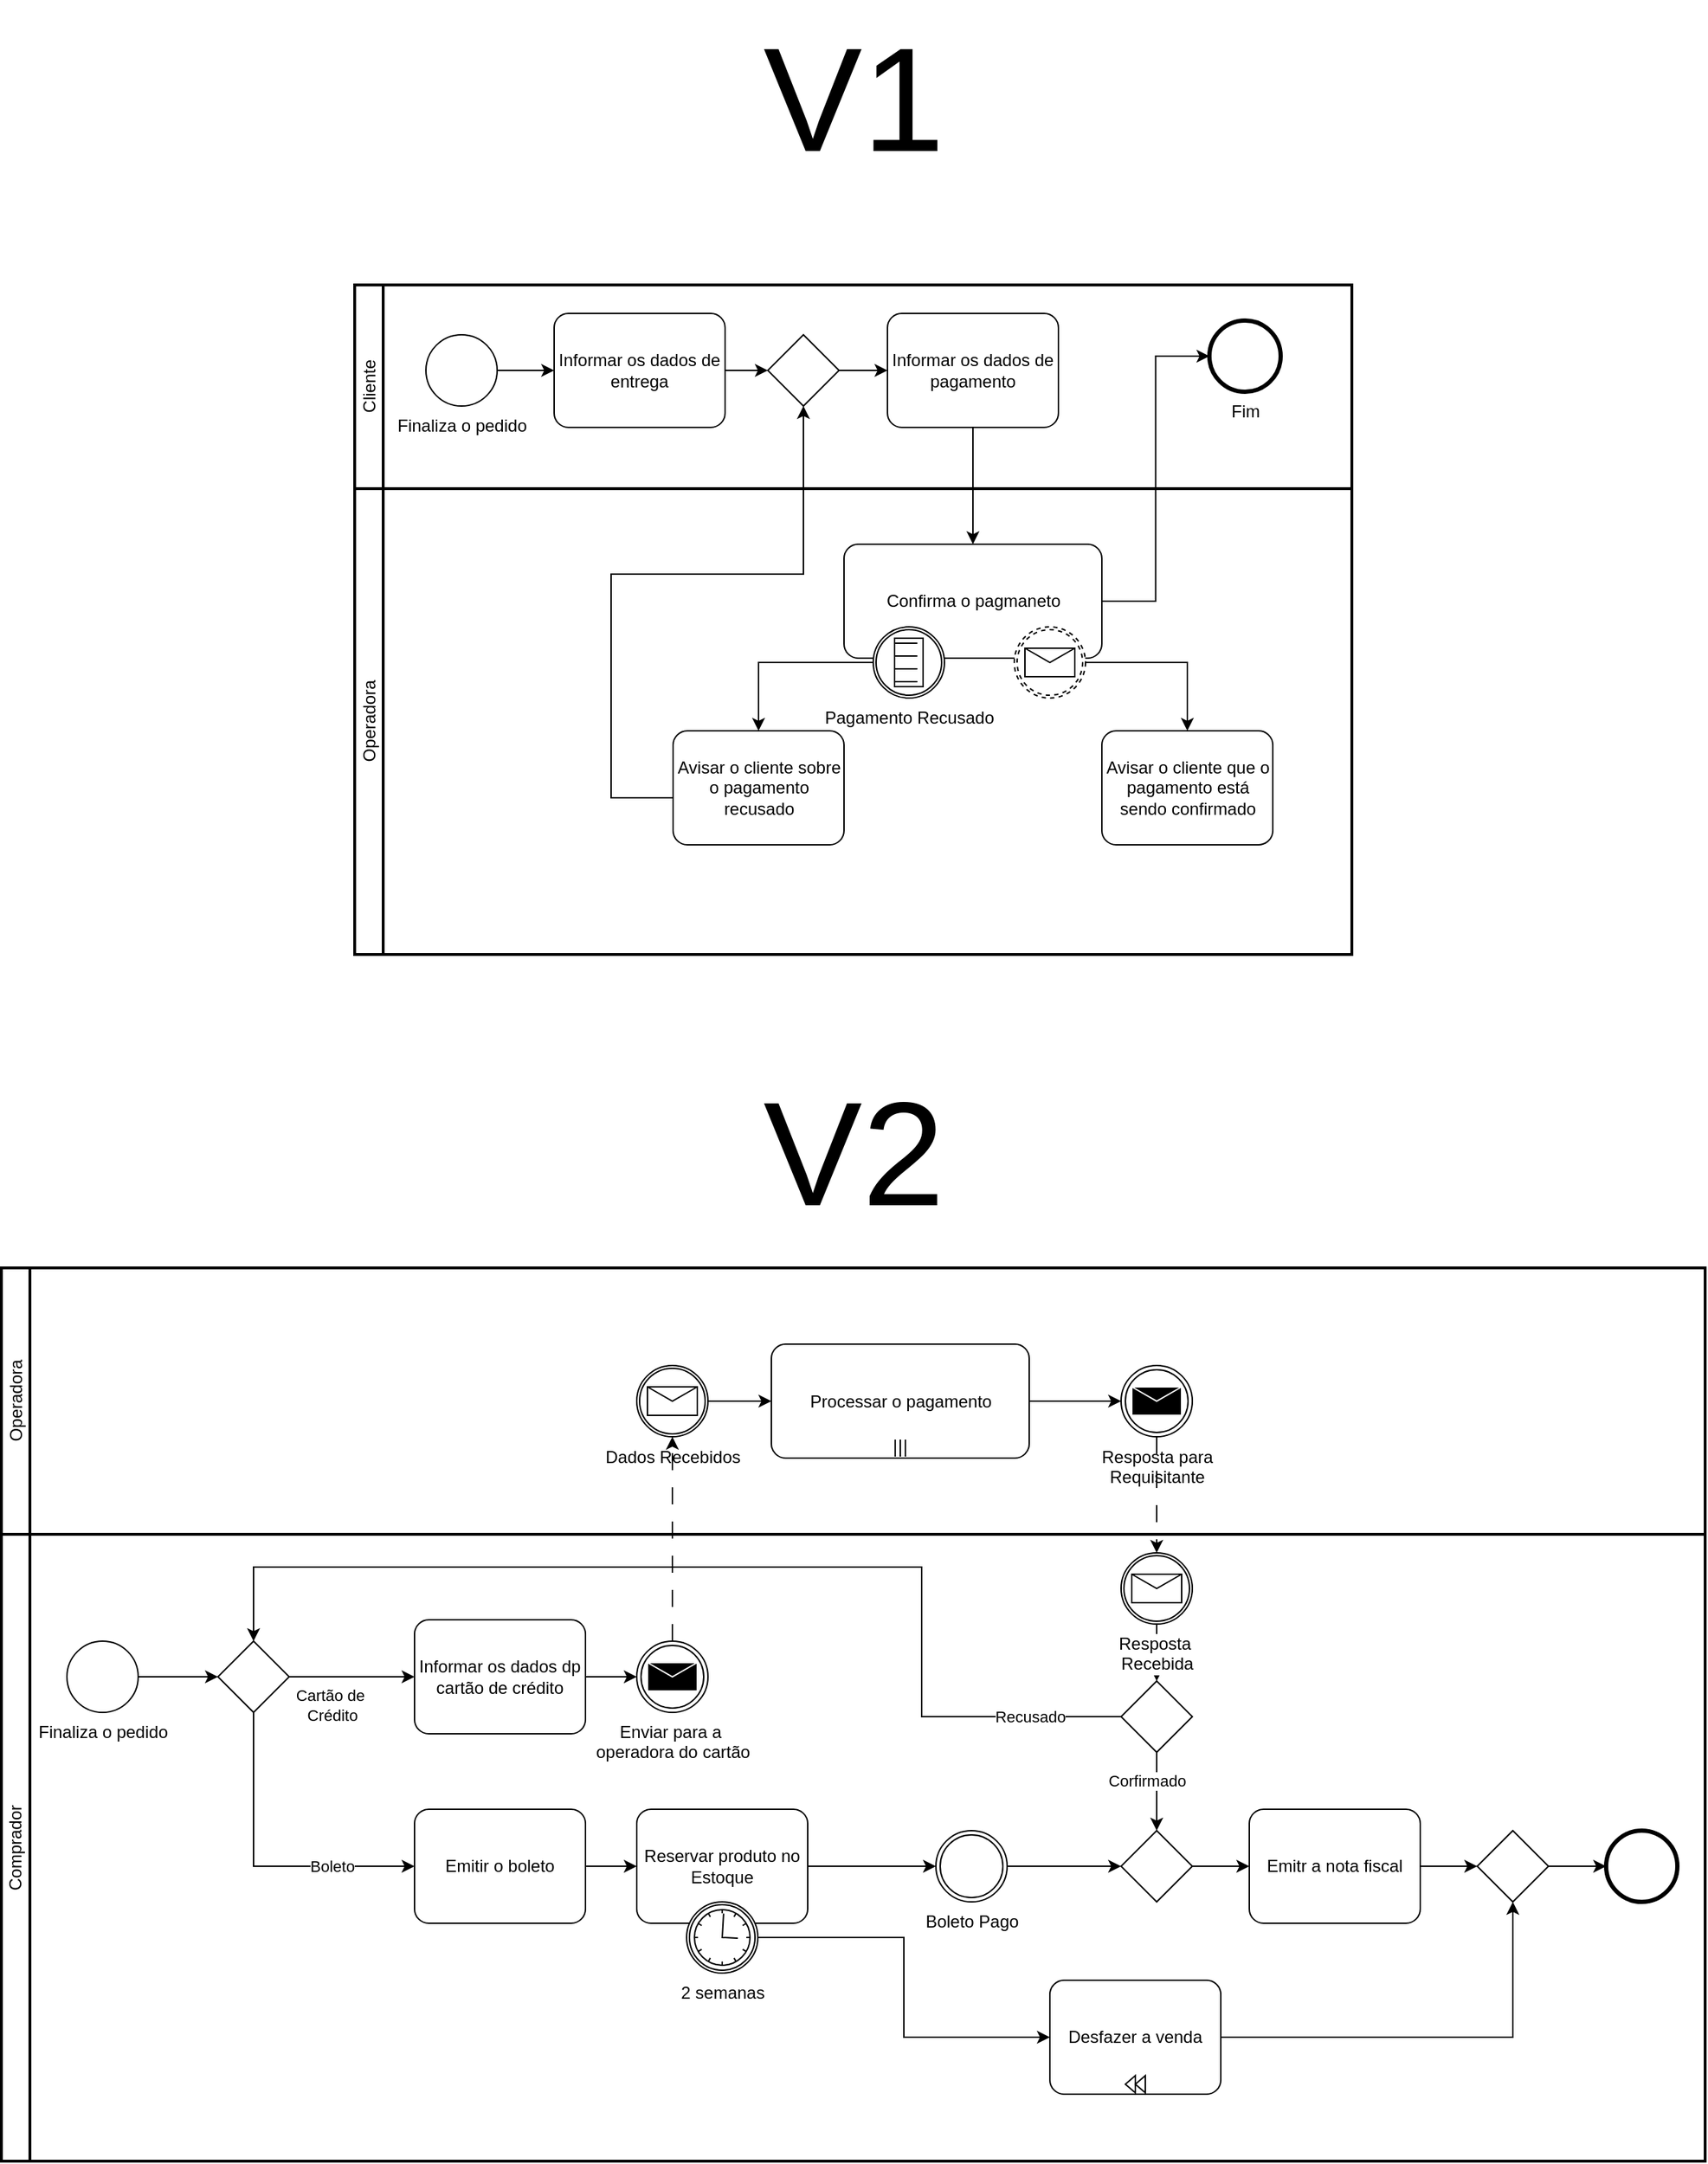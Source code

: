 <mxfile version="24.0.5" type="device" pages="4">
  <diagram id="s43pl8hi2xHEAPWukTDS" name="Processo de Pagamento">
    <mxGraphModel dx="1443" dy="802" grid="1" gridSize="10" guides="1" tooltips="1" connect="1" arrows="1" fold="1" page="1" pageScale="1" pageWidth="827" pageHeight="1169" math="0" shadow="0">
      <root>
        <mxCell id="0" />
        <mxCell id="1" parent="0" />
        <mxCell id="MPD7VRwLhbFOteaaEGk7-24" value="Operadora" style="swimlane;html=1;startSize=20;fontStyle=0;collapsible=0;horizontal=0;swimlaneLine=1;swimlaneFillColor=#ffffff;strokeWidth=2;whiteSpace=wrap;" parent="1" vertex="1">
          <mxGeometry x="312" y="713" width="700" height="327" as="geometry" />
        </mxCell>
        <mxCell id="MPD7VRwLhbFOteaaEGk7-33" value="Confirma o pagmaneto" style="points=[[0.25,0,0],[0.5,0,0],[0.75,0,0],[1,0.25,0],[1,0.5,0],[1,0.75,0],[0.75,1,0],[0.5,1,0],[0.25,1,0],[0,0.75,0],[0,0.5,0],[0,0.25,0]];shape=mxgraph.bpmn.task;whiteSpace=wrap;rectStyle=rounded;size=10;html=1;container=1;expand=0;collapsible=0;taskMarker=abstract;" parent="MPD7VRwLhbFOteaaEGk7-24" vertex="1">
          <mxGeometry x="343.5" y="39" width="181" height="80" as="geometry" />
        </mxCell>
        <mxCell id="fuV6CyVfruuTtZQ8MWTF-3" value="" style="points=[[0.145,0.145,0],[0.5,0,0],[0.855,0.145,0],[1,0.5,0],[0.855,0.855,0],[0.5,1,0],[0.145,0.855,0],[0,0.5,0]];shape=mxgraph.bpmn.event;html=1;verticalLabelPosition=bottom;labelBackgroundColor=#ffffff;verticalAlign=top;align=center;perimeter=ellipsePerimeter;outlineConnect=0;aspect=fixed;outline=boundNonint;symbol=message;" parent="MPD7VRwLhbFOteaaEGk7-33" vertex="1">
          <mxGeometry x="119.5" y="58" width="50" height="50" as="geometry" />
        </mxCell>
        <mxCell id="MPD7VRwLhbFOteaaEGk7-35" value="Pagamento Recusado" style="points=[[0.145,0.145,0],[0.5,0,0],[0.855,0.145,0],[1,0.5,0],[0.855,0.855,0],[0.5,1,0],[0.145,0.855,0],[0,0.5,0]];shape=mxgraph.bpmn.event;html=1;verticalLabelPosition=bottom;labelBackgroundColor=#ffffff;verticalAlign=top;align=center;perimeter=ellipsePerimeter;outlineConnect=0;aspect=fixed;outline=boundInt;symbol=conditional;" parent="MPD7VRwLhbFOteaaEGk7-33" vertex="1">
          <mxGeometry x="20.5" y="58" width="50" height="50" as="geometry" />
        </mxCell>
        <mxCell id="MPD7VRwLhbFOteaaEGk7-39" value="Avisar o cliente que o pagamento está sendo confirmado" style="points=[[0.25,0,0],[0.5,0,0],[0.75,0,0],[1,0.25,0],[1,0.5,0],[1,0.75,0],[0.75,1,0],[0.5,1,0],[0.25,1,0],[0,0.75,0],[0,0.5,0],[0,0.25,0]];shape=mxgraph.bpmn.task;whiteSpace=wrap;rectStyle=rounded;size=10;html=1;container=1;expand=0;collapsible=0;taskMarker=abstract;" parent="MPD7VRwLhbFOteaaEGk7-24" vertex="1">
          <mxGeometry x="524.5" y="170" width="120" height="80" as="geometry" />
        </mxCell>
        <mxCell id="MPD7VRwLhbFOteaaEGk7-45" value="Avisar o cliente sobre o pagamento recusado" style="points=[[0.25,0,0],[0.5,0,0],[0.75,0,0],[1,0.25,0],[1,0.5,0],[1,0.75,0],[0.75,1,0],[0.5,1,0],[0.25,1,0],[0,0.75,0],[0,0.5,0],[0,0.25,0]];shape=mxgraph.bpmn.task;whiteSpace=wrap;rectStyle=rounded;size=10;html=1;container=1;expand=0;collapsible=0;taskMarker=abstract;" parent="MPD7VRwLhbFOteaaEGk7-24" vertex="1">
          <mxGeometry x="223.5" y="170" width="120" height="80" as="geometry" />
        </mxCell>
        <mxCell id="fuV6CyVfruuTtZQ8MWTF-4" style="edgeStyle=orthogonalEdgeStyle;rounded=0;orthogonalLoop=1;jettySize=auto;html=1;exitX=0;exitY=0.5;exitDx=0;exitDy=0;exitPerimeter=0;entryX=0.5;entryY=0;entryDx=0;entryDy=0;entryPerimeter=0;" parent="MPD7VRwLhbFOteaaEGk7-24" source="MPD7VRwLhbFOteaaEGk7-35" target="MPD7VRwLhbFOteaaEGk7-45" edge="1">
          <mxGeometry relative="1" as="geometry" />
        </mxCell>
        <mxCell id="fuV6CyVfruuTtZQ8MWTF-5" style="edgeStyle=orthogonalEdgeStyle;rounded=0;orthogonalLoop=1;jettySize=auto;html=1;exitX=1;exitY=0.5;exitDx=0;exitDy=0;exitPerimeter=0;entryX=0.5;entryY=0;entryDx=0;entryDy=0;entryPerimeter=0;" parent="MPD7VRwLhbFOteaaEGk7-24" source="fuV6CyVfruuTtZQ8MWTF-3" target="MPD7VRwLhbFOteaaEGk7-39" edge="1">
          <mxGeometry relative="1" as="geometry" />
        </mxCell>
        <mxCell id="MPD7VRwLhbFOteaaEGk7-25" value="Cliente" style="swimlane;html=1;startSize=20;fontStyle=0;collapsible=0;horizontal=0;swimlaneLine=1;swimlaneFillColor=#ffffff;strokeWidth=2;whiteSpace=wrap;" parent="1" vertex="1">
          <mxGeometry x="312" y="570" width="700" height="143" as="geometry" />
        </mxCell>
        <mxCell id="MPD7VRwLhbFOteaaEGk7-28" value="Informar os dados de pagamento" style="points=[[0.25,0,0],[0.5,0,0],[0.75,0,0],[1,0.25,0],[1,0.5,0],[1,0.75,0],[0.75,1,0],[0.5,1,0],[0.25,1,0],[0,0.75,0],[0,0.5,0],[0,0.25,0]];shape=mxgraph.bpmn.task;whiteSpace=wrap;rectStyle=rounded;size=10;html=1;container=1;expand=0;collapsible=0;taskMarker=abstract;" parent="MPD7VRwLhbFOteaaEGk7-25" vertex="1">
          <mxGeometry x="374" y="20" width="120" height="80" as="geometry" />
        </mxCell>
        <mxCell id="fuV6CyVfruuTtZQ8MWTF-1" value="" style="points=[[0.25,0.25,0],[0.5,0,0],[0.75,0.25,0],[1,0.5,0],[0.75,0.75,0],[0.5,1,0],[0.25,0.75,0],[0,0.5,0]];shape=mxgraph.bpmn.gateway2;html=1;verticalLabelPosition=bottom;labelBackgroundColor=#ffffff;verticalAlign=top;align=center;perimeter=rhombusPerimeter;outlineConnect=0;outline=none;symbol=none;" parent="MPD7VRwLhbFOteaaEGk7-25" vertex="1">
          <mxGeometry x="290" y="35" width="50" height="50" as="geometry" />
        </mxCell>
        <mxCell id="fuV6CyVfruuTtZQ8MWTF-2" style="edgeStyle=orthogonalEdgeStyle;rounded=0;orthogonalLoop=1;jettySize=auto;html=1;entryX=0;entryY=0.5;entryDx=0;entryDy=0;entryPerimeter=0;" parent="MPD7VRwLhbFOteaaEGk7-25" source="fuV6CyVfruuTtZQ8MWTF-1" target="MPD7VRwLhbFOteaaEGk7-28" edge="1">
          <mxGeometry relative="1" as="geometry" />
        </mxCell>
        <mxCell id="fuV6CyVfruuTtZQ8MWTF-12" style="edgeStyle=orthogonalEdgeStyle;rounded=0;orthogonalLoop=1;jettySize=auto;html=1;" parent="MPD7VRwLhbFOteaaEGk7-25" source="fuV6CyVfruuTtZQ8MWTF-10" target="fuV6CyVfruuTtZQ8MWTF-1" edge="1">
          <mxGeometry relative="1" as="geometry">
            <mxPoint x="290" y="50" as="targetPoint" />
          </mxGeometry>
        </mxCell>
        <mxCell id="fuV6CyVfruuTtZQ8MWTF-10" value="Informar os dados de entrega" style="points=[[0.25,0,0],[0.5,0,0],[0.75,0,0],[1,0.25,0],[1,0.5,0],[1,0.75,0],[0.75,1,0],[0.5,1,0],[0.25,1,0],[0,0.75,0],[0,0.5,0],[0,0.25,0]];shape=mxgraph.bpmn.task;whiteSpace=wrap;rectStyle=rounded;size=10;html=1;container=1;expand=0;collapsible=0;taskMarker=abstract;" parent="MPD7VRwLhbFOteaaEGk7-25" vertex="1">
          <mxGeometry x="140" y="20" width="120" height="80" as="geometry" />
        </mxCell>
        <mxCell id="MPD7VRwLhbFOteaaEGk7-27" value="Finaliza o pedido" style="points=[[0.145,0.145,0],[0.5,0,0],[0.855,0.145,0],[1,0.5,0],[0.855,0.855,0],[0.5,1,0],[0.145,0.855,0],[0,0.5,0]];shape=mxgraph.bpmn.event;html=1;verticalLabelPosition=bottom;labelBackgroundColor=#ffffff;verticalAlign=top;align=center;perimeter=ellipsePerimeter;outlineConnect=0;aspect=fixed;outline=standard;symbol=general;" parent="MPD7VRwLhbFOteaaEGk7-25" vertex="1">
          <mxGeometry x="50" y="35" width="50" height="50" as="geometry" />
        </mxCell>
        <mxCell id="fuV6CyVfruuTtZQ8MWTF-11" style="edgeStyle=orthogonalEdgeStyle;rounded=0;orthogonalLoop=1;jettySize=auto;html=1;entryX=0;entryY=0.5;entryDx=0;entryDy=0;entryPerimeter=0;" parent="MPD7VRwLhbFOteaaEGk7-25" source="MPD7VRwLhbFOteaaEGk7-27" target="fuV6CyVfruuTtZQ8MWTF-10" edge="1">
          <mxGeometry relative="1" as="geometry" />
        </mxCell>
        <mxCell id="MPD7VRwLhbFOteaaEGk7-30" value="Fim" style="points=[[0.145,0.145,0],[0.5,0,0],[0.855,0.145,0],[1,0.5,0],[0.855,0.855,0],[0.5,1,0],[0.145,0.855,0],[0,0.5,0]];shape=mxgraph.bpmn.event;html=1;verticalLabelPosition=bottom;labelBackgroundColor=#ffffff;verticalAlign=top;align=center;perimeter=ellipsePerimeter;outlineConnect=0;aspect=fixed;outline=end;symbol=terminate2;" parent="MPD7VRwLhbFOteaaEGk7-25" vertex="1">
          <mxGeometry x="600" y="25" width="50" height="50" as="geometry" />
        </mxCell>
        <mxCell id="MPD7VRwLhbFOteaaEGk7-31" style="edgeStyle=orthogonalEdgeStyle;rounded=0;orthogonalLoop=1;jettySize=auto;html=1;entryX=0.5;entryY=0;entryDx=0;entryDy=0;entryPerimeter=0;" parent="1" source="MPD7VRwLhbFOteaaEGk7-28" target="MPD7VRwLhbFOteaaEGk7-33" edge="1">
          <mxGeometry relative="1" as="geometry" />
        </mxCell>
        <mxCell id="fuV6CyVfruuTtZQ8MWTF-6" style="edgeStyle=orthogonalEdgeStyle;rounded=0;orthogonalLoop=1;jettySize=auto;html=1;entryX=0.5;entryY=1;entryDx=0;entryDy=0;entryPerimeter=0;" parent="1" source="MPD7VRwLhbFOteaaEGk7-45" target="fuV6CyVfruuTtZQ8MWTF-1" edge="1">
          <mxGeometry relative="1" as="geometry">
            <Array as="points">
              <mxPoint x="492" y="930" />
              <mxPoint x="492" y="773" />
              <mxPoint x="627" y="773" />
            </Array>
          </mxGeometry>
        </mxCell>
        <mxCell id="fuV6CyVfruuTtZQ8MWTF-13" style="edgeStyle=orthogonalEdgeStyle;rounded=0;orthogonalLoop=1;jettySize=auto;html=1;entryX=0;entryY=0.5;entryDx=0;entryDy=0;entryPerimeter=0;" parent="1" source="MPD7VRwLhbFOteaaEGk7-33" target="MPD7VRwLhbFOteaaEGk7-30" edge="1">
          <mxGeometry relative="1" as="geometry">
            <mxPoint x="962" y="799" as="targetPoint" />
          </mxGeometry>
        </mxCell>
        <mxCell id="sbhgiustKK_8HN72d8PB-18" value="Operadora" style="swimlane;html=1;startSize=20;fontStyle=0;collapsible=0;horizontal=0;swimlaneLine=1;swimlaneFillColor=#ffffff;strokeWidth=2;whiteSpace=wrap;fillColor=none;" vertex="1" parent="1">
          <mxGeometry x="64" y="1260" width="1196" height="187" as="geometry" />
        </mxCell>
        <mxCell id="sbhgiustKK_8HN72d8PB-51" style="edgeStyle=orthogonalEdgeStyle;rounded=0;orthogonalLoop=1;jettySize=auto;html=1;" edge="1" parent="sbhgiustKK_8HN72d8PB-18" source="sbhgiustKK_8HN72d8PB-41" target="sbhgiustKK_8HN72d8PB-49">
          <mxGeometry relative="1" as="geometry" />
        </mxCell>
        <mxCell id="sbhgiustKK_8HN72d8PB-41" value="Processar o pagamento" style="points=[[0.25,0,0],[0.5,0,0],[0.75,0,0],[1,0.25,0],[1,0.5,0],[1,0.75,0],[0.75,1,0],[0.5,1,0],[0.25,1,0],[0,0.75,0],[0,0.5,0],[0,0.25,0]];shape=mxgraph.bpmn.task;whiteSpace=wrap;rectStyle=rounded;size=10;html=1;container=1;expand=0;collapsible=0;taskMarker=abstract;isLoopMultiParallel=1;" vertex="1" parent="sbhgiustKK_8HN72d8PB-18">
          <mxGeometry x="540.5" y="53.5" width="181" height="80" as="geometry" />
        </mxCell>
        <mxCell id="sbhgiustKK_8HN72d8PB-49" value="Resposta para&lt;div&gt;Requisitante&lt;/div&gt;" style="points=[[0.145,0.145,0],[0.5,0,0],[0.855,0.145,0],[1,0.5,0],[0.855,0.855,0],[0.5,1,0],[0.145,0.855,0],[0,0.5,0]];shape=mxgraph.bpmn.event;html=1;verticalLabelPosition=bottom;labelBackgroundColor=#ffffff;verticalAlign=top;align=center;perimeter=ellipsePerimeter;outlineConnect=0;aspect=fixed;outline=throwing;symbol=message;" vertex="1" parent="sbhgiustKK_8HN72d8PB-18">
          <mxGeometry x="786" y="68.5" width="50" height="50" as="geometry" />
        </mxCell>
        <mxCell id="sbhgiustKK_8HN72d8PB-44" value="Dados Recebidos" style="points=[[0.145,0.145,0],[0.5,0,0],[0.855,0.145,0],[1,0.5,0],[0.855,0.855,0],[0.5,1,0],[0.145,0.855,0],[0,0.5,0]];shape=mxgraph.bpmn.event;html=1;verticalLabelPosition=bottom;labelBackgroundColor=#ffffff;verticalAlign=top;align=center;perimeter=ellipsePerimeter;outlineConnect=0;aspect=fixed;outline=catching;symbol=message;" vertex="1" parent="sbhgiustKK_8HN72d8PB-18">
          <mxGeometry x="446" y="68.5" width="50" height="50" as="geometry" />
        </mxCell>
        <mxCell id="sbhgiustKK_8HN72d8PB-87" style="edgeStyle=orthogonalEdgeStyle;rounded=0;orthogonalLoop=1;jettySize=auto;html=1;entryX=0;entryY=0.5;entryDx=0;entryDy=0;entryPerimeter=0;" edge="1" parent="sbhgiustKK_8HN72d8PB-18" source="sbhgiustKK_8HN72d8PB-44" target="sbhgiustKK_8HN72d8PB-41">
          <mxGeometry relative="1" as="geometry" />
        </mxCell>
        <mxCell id="sbhgiustKK_8HN72d8PB-26" value="Comprador" style="swimlane;html=1;startSize=20;fontStyle=0;collapsible=0;horizontal=0;swimlaneLine=1;swimlaneFillColor=#ffffff;strokeWidth=2;whiteSpace=wrap;" vertex="1" parent="1">
          <mxGeometry x="64" y="1447" width="1196" height="440" as="geometry" />
        </mxCell>
        <mxCell id="sbhgiustKK_8HN72d8PB-27" value="Informar os dados dp cartão de crédito" style="points=[[0.25,0,0],[0.5,0,0],[0.75,0,0],[1,0.25,0],[1,0.5,0],[1,0.75,0],[0.75,1,0],[0.5,1,0],[0.25,1,0],[0,0.75,0],[0,0.5,0],[0,0.25,0]];shape=mxgraph.bpmn.task;whiteSpace=wrap;rectStyle=rounded;size=10;html=1;container=1;expand=0;collapsible=0;taskMarker=abstract;" vertex="1" parent="sbhgiustKK_8HN72d8PB-26">
          <mxGeometry x="290" y="60" width="120" height="80" as="geometry" />
        </mxCell>
        <mxCell id="sbhgiustKK_8HN72d8PB-28" value="" style="points=[[0.25,0.25,0],[0.5,0,0],[0.75,0.25,0],[1,0.5,0],[0.75,0.75,0],[0.5,1,0],[0.25,0.75,0],[0,0.5,0]];shape=mxgraph.bpmn.gateway2;html=1;verticalLabelPosition=bottom;labelBackgroundColor=#ffffff;verticalAlign=top;align=center;perimeter=rhombusPerimeter;outlineConnect=0;outline=none;symbol=none;" vertex="1" parent="sbhgiustKK_8HN72d8PB-26">
          <mxGeometry x="152" y="75" width="50" height="50" as="geometry" />
        </mxCell>
        <mxCell id="sbhgiustKK_8HN72d8PB-29" style="edgeStyle=orthogonalEdgeStyle;rounded=0;orthogonalLoop=1;jettySize=auto;html=1;entryX=0;entryY=0.5;entryDx=0;entryDy=0;entryPerimeter=0;" edge="1" parent="sbhgiustKK_8HN72d8PB-26" source="sbhgiustKK_8HN72d8PB-28" target="sbhgiustKK_8HN72d8PB-27">
          <mxGeometry relative="1" as="geometry" />
        </mxCell>
        <mxCell id="sbhgiustKK_8HN72d8PB-39" value="Cartão de&amp;nbsp;&lt;div&gt;Crédito&lt;/div&gt;" style="edgeLabel;html=1;align=center;verticalAlign=middle;resizable=0;points=[];" vertex="1" connectable="0" parent="sbhgiustKK_8HN72d8PB-29">
          <mxGeometry x="-0.38" y="-2" relative="1" as="geometry">
            <mxPoint x="2" y="18" as="offset" />
          </mxGeometry>
        </mxCell>
        <mxCell id="sbhgiustKK_8HN72d8PB-32" value="Finaliza o pedido" style="points=[[0.145,0.145,0],[0.5,0,0],[0.855,0.145,0],[1,0.5,0],[0.855,0.855,0],[0.5,1,0],[0.145,0.855,0],[0,0.5,0]];shape=mxgraph.bpmn.event;html=1;verticalLabelPosition=bottom;labelBackgroundColor=#ffffff;verticalAlign=top;align=center;perimeter=ellipsePerimeter;outlineConnect=0;aspect=fixed;outline=standard;symbol=general;" vertex="1" parent="sbhgiustKK_8HN72d8PB-26">
          <mxGeometry x="46" y="75" width="50" height="50" as="geometry" />
        </mxCell>
        <mxCell id="sbhgiustKK_8HN72d8PB-33" style="edgeStyle=orthogonalEdgeStyle;rounded=0;orthogonalLoop=1;jettySize=auto;html=1;entryX=0;entryY=0.5;entryDx=0;entryDy=0;entryPerimeter=0;" edge="1" parent="sbhgiustKK_8HN72d8PB-26" source="sbhgiustKK_8HN72d8PB-32" target="sbhgiustKK_8HN72d8PB-28">
          <mxGeometry relative="1" as="geometry">
            <mxPoint x="140" y="60" as="targetPoint" />
          </mxGeometry>
        </mxCell>
        <mxCell id="sbhgiustKK_8HN72d8PB-43" value="Enviar para a&amp;nbsp;&lt;div&gt;operadora do cartão&lt;/div&gt;" style="points=[[0.145,0.145,0],[0.5,0,0],[0.855,0.145,0],[1,0.5,0],[0.855,0.855,0],[0.5,1,0],[0.145,0.855,0],[0,0.5,0]];shape=mxgraph.bpmn.event;html=1;verticalLabelPosition=bottom;labelBackgroundColor=#ffffff;verticalAlign=top;align=center;perimeter=ellipsePerimeter;outlineConnect=0;aspect=fixed;outline=throwing;symbol=message;" vertex="1" parent="sbhgiustKK_8HN72d8PB-26">
          <mxGeometry x="446" y="75" width="50" height="50" as="geometry" />
        </mxCell>
        <mxCell id="sbhgiustKK_8HN72d8PB-45" style="edgeStyle=orthogonalEdgeStyle;rounded=0;orthogonalLoop=1;jettySize=auto;html=1;entryX=0;entryY=0.5;entryDx=0;entryDy=0;entryPerimeter=0;" edge="1" parent="sbhgiustKK_8HN72d8PB-26" source="sbhgiustKK_8HN72d8PB-27" target="sbhgiustKK_8HN72d8PB-43">
          <mxGeometry relative="1" as="geometry" />
        </mxCell>
        <mxCell id="sbhgiustKK_8HN72d8PB-59" style="edgeStyle=orthogonalEdgeStyle;rounded=0;orthogonalLoop=1;jettySize=auto;html=1;" edge="1" parent="sbhgiustKK_8HN72d8PB-26" source="sbhgiustKK_8HN72d8PB-54" target="sbhgiustKK_8HN72d8PB-58">
          <mxGeometry relative="1" as="geometry" />
        </mxCell>
        <mxCell id="sbhgiustKK_8HN72d8PB-54" value="Resposta&amp;nbsp;&lt;div&gt;Recebida&lt;/div&gt;" style="points=[[0.145,0.145,0],[0.5,0,0],[0.855,0.145,0],[1,0.5,0],[0.855,0.855,0],[0.5,1,0],[0.145,0.855,0],[0,0.5,0]];shape=mxgraph.bpmn.event;html=1;verticalLabelPosition=bottom;labelBackgroundColor=#ffffff;verticalAlign=top;align=center;perimeter=ellipsePerimeter;outlineConnect=0;aspect=fixed;outline=catching;symbol=message;" vertex="1" parent="sbhgiustKK_8HN72d8PB-26">
          <mxGeometry x="786" y="13" width="50" height="50" as="geometry" />
        </mxCell>
        <mxCell id="sbhgiustKK_8HN72d8PB-58" value="" style="points=[[0.25,0.25,0],[0.5,0,0],[0.75,0.25,0],[1,0.5,0],[0.75,0.75,0],[0.5,1,0],[0.25,0.75,0],[0,0.5,0]];shape=mxgraph.bpmn.gateway2;html=1;verticalLabelPosition=bottom;labelBackgroundColor=#ffffff;verticalAlign=top;align=center;perimeter=rhombusPerimeter;outlineConnect=0;outline=none;symbol=none;" vertex="1" parent="sbhgiustKK_8HN72d8PB-26">
          <mxGeometry x="786" y="103" width="50" height="50" as="geometry" />
        </mxCell>
        <mxCell id="sbhgiustKK_8HN72d8PB-63" value="Emitr a nota fiscal" style="points=[[0.25,0,0],[0.5,0,0],[0.75,0,0],[1,0.25,0],[1,0.5,0],[1,0.75,0],[0.75,1,0],[0.5,1,0],[0.25,1,0],[0,0.75,0],[0,0.5,0],[0,0.25,0]];shape=mxgraph.bpmn.task;whiteSpace=wrap;rectStyle=rounded;size=10;html=1;container=1;expand=0;collapsible=0;taskMarker=abstract;" vertex="1" parent="sbhgiustKK_8HN72d8PB-26">
          <mxGeometry x="876" y="193" width="120" height="80" as="geometry" />
        </mxCell>
        <mxCell id="sbhgiustKK_8HN72d8PB-65" style="edgeStyle=orthogonalEdgeStyle;rounded=0;orthogonalLoop=1;jettySize=auto;html=1;entryX=0.5;entryY=0;entryDx=0;entryDy=0;entryPerimeter=0;" edge="1" parent="sbhgiustKK_8HN72d8PB-26" source="sbhgiustKK_8HN72d8PB-58" target="sbhgiustKK_8HN72d8PB-78">
          <mxGeometry relative="1" as="geometry">
            <mxPoint x="816" y="130" as="targetPoint" />
          </mxGeometry>
        </mxCell>
        <mxCell id="sbhgiustKK_8HN72d8PB-67" value="Corfirmado" style="edgeLabel;html=1;align=center;verticalAlign=middle;resizable=0;points=[];" vertex="1" connectable="0" parent="sbhgiustKK_8HN72d8PB-65">
          <mxGeometry x="0.04" y="1" relative="1" as="geometry">
            <mxPoint x="-8" y="-9" as="offset" />
          </mxGeometry>
        </mxCell>
        <mxCell id="sbhgiustKK_8HN72d8PB-66" style="edgeStyle=orthogonalEdgeStyle;rounded=0;orthogonalLoop=1;jettySize=auto;html=1;entryX=0;entryY=0.5;entryDx=0;entryDy=0;entryPerimeter=0;" edge="1" parent="sbhgiustKK_8HN72d8PB-26" source="sbhgiustKK_8HN72d8PB-63" target="sbhgiustKK_8HN72d8PB-96">
          <mxGeometry relative="1" as="geometry">
            <mxPoint x="1036" y="233" as="targetPoint" />
          </mxGeometry>
        </mxCell>
        <mxCell id="sbhgiustKK_8HN72d8PB-76" value="" style="edgeStyle=orthogonalEdgeStyle;rounded=0;orthogonalLoop=1;jettySize=auto;html=1;" edge="1" parent="sbhgiustKK_8HN72d8PB-26" source="sbhgiustKK_8HN72d8PB-72" target="sbhgiustKK_8HN72d8PB-75">
          <mxGeometry relative="1" as="geometry" />
        </mxCell>
        <mxCell id="sbhgiustKK_8HN72d8PB-72" value="Emitir o boleto" style="points=[[0.25,0,0],[0.5,0,0],[0.75,0,0],[1,0.25,0],[1,0.5,0],[1,0.75,0],[0.75,1,0],[0.5,1,0],[0.25,1,0],[0,0.75,0],[0,0.5,0],[0,0.25,0]];shape=mxgraph.bpmn.task;whiteSpace=wrap;rectStyle=rounded;size=10;html=1;container=1;expand=0;collapsible=0;taskMarker=abstract;" vertex="1" parent="sbhgiustKK_8HN72d8PB-26">
          <mxGeometry x="290" y="193" width="120" height="80" as="geometry" />
        </mxCell>
        <mxCell id="sbhgiustKK_8HN72d8PB-75" value="Reservar produto no Estoque" style="points=[[0.25,0,0],[0.5,0,0],[0.75,0,0],[1,0.25,0],[1,0.5,0],[1,0.75,0],[0.75,1,0],[0.5,1,0],[0.25,1,0],[0,0.75,0],[0,0.5,0],[0,0.25,0]];shape=mxgraph.bpmn.task;whiteSpace=wrap;rectStyle=rounded;size=10;html=1;container=1;expand=0;collapsible=0;taskMarker=abstract;" vertex="1" parent="sbhgiustKK_8HN72d8PB-26">
          <mxGeometry x="446" y="193" width="120" height="80" as="geometry" />
        </mxCell>
        <mxCell id="sbhgiustKK_8HN72d8PB-91" value="2 semanas" style="points=[[0.145,0.145,0],[0.5,0,0],[0.855,0.145,0],[1,0.5,0],[0.855,0.855,0],[0.5,1,0],[0.145,0.855,0],[0,0.5,0]];shape=mxgraph.bpmn.event;html=1;verticalLabelPosition=bottom;labelBackgroundColor=#ffffff;verticalAlign=top;align=center;perimeter=ellipsePerimeter;outlineConnect=0;aspect=fixed;outline=boundInt;symbol=timer;" vertex="1" parent="sbhgiustKK_8HN72d8PB-75">
          <mxGeometry x="35" y="65" width="50" height="50" as="geometry" />
        </mxCell>
        <mxCell id="sbhgiustKK_8HN72d8PB-77" value="Boleto Pago" style="points=[[0.145,0.145,0],[0.5,0,0],[0.855,0.145,0],[1,0.5,0],[0.855,0.855,0],[0.5,1,0],[0.145,0.855,0],[0,0.5,0]];shape=mxgraph.bpmn.event;html=1;verticalLabelPosition=bottom;labelBackgroundColor=#ffffff;verticalAlign=top;align=center;perimeter=ellipsePerimeter;outlineConnect=0;aspect=fixed;outline=throwing;symbol=general;" vertex="1" parent="sbhgiustKK_8HN72d8PB-26">
          <mxGeometry x="656" y="208" width="50" height="50" as="geometry" />
        </mxCell>
        <mxCell id="sbhgiustKK_8HN72d8PB-78" value="" style="points=[[0.25,0.25,0],[0.5,0,0],[0.75,0.25,0],[1,0.5,0],[0.75,0.75,0],[0.5,1,0],[0.25,0.75,0],[0,0.5,0]];shape=mxgraph.bpmn.gateway2;html=1;verticalLabelPosition=bottom;labelBackgroundColor=#ffffff;verticalAlign=top;align=center;perimeter=rhombusPerimeter;outlineConnect=0;outline=none;symbol=none;" vertex="1" parent="sbhgiustKK_8HN72d8PB-26">
          <mxGeometry x="786" y="208" width="50" height="50" as="geometry" />
        </mxCell>
        <mxCell id="sbhgiustKK_8HN72d8PB-79" style="edgeStyle=orthogonalEdgeStyle;rounded=0;orthogonalLoop=1;jettySize=auto;html=1;entryX=0;entryY=0.5;entryDx=0;entryDy=0;entryPerimeter=0;" edge="1" parent="sbhgiustKK_8HN72d8PB-26" source="sbhgiustKK_8HN72d8PB-78" target="sbhgiustKK_8HN72d8PB-63">
          <mxGeometry relative="1" as="geometry" />
        </mxCell>
        <mxCell id="sbhgiustKK_8HN72d8PB-82" style="edgeStyle=orthogonalEdgeStyle;rounded=0;orthogonalLoop=1;jettySize=auto;html=1;entryX=0;entryY=0.5;entryDx=0;entryDy=0;entryPerimeter=0;" edge="1" parent="sbhgiustKK_8HN72d8PB-26" source="sbhgiustKK_8HN72d8PB-28" target="sbhgiustKK_8HN72d8PB-72">
          <mxGeometry relative="1" as="geometry">
            <Array as="points">
              <mxPoint x="177" y="233" />
            </Array>
          </mxGeometry>
        </mxCell>
        <mxCell id="sbhgiustKK_8HN72d8PB-88" value="Boleto" style="edgeLabel;html=1;align=center;verticalAlign=middle;resizable=0;points=[];" vertex="1" connectable="0" parent="sbhgiustKK_8HN72d8PB-82">
          <mxGeometry x="0.472" relative="1" as="geometry">
            <mxPoint as="offset" />
          </mxGeometry>
        </mxCell>
        <mxCell id="sbhgiustKK_8HN72d8PB-83" style="edgeStyle=orthogonalEdgeStyle;rounded=0;orthogonalLoop=1;jettySize=auto;html=1;entryX=0;entryY=0.5;entryDx=0;entryDy=0;entryPerimeter=0;" edge="1" parent="sbhgiustKK_8HN72d8PB-26" source="sbhgiustKK_8HN72d8PB-75" target="sbhgiustKK_8HN72d8PB-77">
          <mxGeometry relative="1" as="geometry" />
        </mxCell>
        <mxCell id="sbhgiustKK_8HN72d8PB-89" style="edgeStyle=orthogonalEdgeStyle;rounded=0;orthogonalLoop=1;jettySize=auto;html=1;entryX=0;entryY=0.5;entryDx=0;entryDy=0;entryPerimeter=0;" edge="1" parent="sbhgiustKK_8HN72d8PB-26" source="sbhgiustKK_8HN72d8PB-77" target="sbhgiustKK_8HN72d8PB-78">
          <mxGeometry relative="1" as="geometry" />
        </mxCell>
        <mxCell id="sbhgiustKK_8HN72d8PB-93" style="edgeStyle=orthogonalEdgeStyle;rounded=0;orthogonalLoop=1;jettySize=auto;html=1;entryX=0;entryY=0.5;entryDx=0;entryDy=0;entryPerimeter=0;" edge="1" parent="sbhgiustKK_8HN72d8PB-26" source="sbhgiustKK_8HN72d8PB-91" target="sbhgiustKK_8HN72d8PB-95">
          <mxGeometry relative="1" as="geometry">
            <mxPoint x="706" y="373" as="targetPoint" />
          </mxGeometry>
        </mxCell>
        <mxCell id="sbhgiustKK_8HN72d8PB-94" style="edgeStyle=orthogonalEdgeStyle;rounded=0;orthogonalLoop=1;jettySize=auto;html=1;exitX=1;exitY=0.5;exitDx=0;exitDy=0;exitPerimeter=0;entryX=0.5;entryY=1;entryDx=0;entryDy=0;entryPerimeter=0;" edge="1" parent="sbhgiustKK_8HN72d8PB-26" source="sbhgiustKK_8HN72d8PB-95" target="sbhgiustKK_8HN72d8PB-96">
          <mxGeometry relative="1" as="geometry">
            <mxPoint x="826" y="373" as="sourcePoint" />
            <mxPoint x="1061" y="258" as="targetPoint" />
          </mxGeometry>
        </mxCell>
        <mxCell id="sbhgiustKK_8HN72d8PB-95" value="Desfazer a venda" style="points=[[0.25,0,0],[0.5,0,0],[0.75,0,0],[1,0.25,0],[1,0.5,0],[1,0.75,0],[0.75,1,0],[0.5,1,0],[0.25,1,0],[0,0.75,0],[0,0.5,0],[0,0.25,0]];shape=mxgraph.bpmn.task;whiteSpace=wrap;rectStyle=rounded;size=10;html=1;container=1;expand=0;collapsible=0;taskMarker=abstract;isLoopComp=1;" vertex="1" parent="sbhgiustKK_8HN72d8PB-26">
          <mxGeometry x="736" y="313" width="120" height="80" as="geometry" />
        </mxCell>
        <mxCell id="sbhgiustKK_8HN72d8PB-96" value="" style="points=[[0.25,0.25,0],[0.5,0,0],[0.75,0.25,0],[1,0.5,0],[0.75,0.75,0],[0.5,1,0],[0.25,0.75,0],[0,0.5,0]];shape=mxgraph.bpmn.gateway2;html=1;verticalLabelPosition=bottom;labelBackgroundColor=#ffffff;verticalAlign=top;align=center;perimeter=rhombusPerimeter;outlineConnect=0;outline=none;symbol=none;" vertex="1" parent="sbhgiustKK_8HN72d8PB-26">
          <mxGeometry x="1036" y="208" width="50" height="50" as="geometry" />
        </mxCell>
        <mxCell id="sbhgiustKK_8HN72d8PB-97" value="" style="points=[[0.145,0.145,0],[0.5,0,0],[0.855,0.145,0],[1,0.5,0],[0.855,0.855,0],[0.5,1,0],[0.145,0.855,0],[0,0.5,0]];shape=mxgraph.bpmn.event;html=1;verticalLabelPosition=bottom;labelBackgroundColor=#ffffff;verticalAlign=top;align=center;perimeter=ellipsePerimeter;outlineConnect=0;aspect=fixed;outline=end;symbol=terminate2;" vertex="1" parent="sbhgiustKK_8HN72d8PB-26">
          <mxGeometry x="1126.5" y="208" width="50" height="50" as="geometry" />
        </mxCell>
        <mxCell id="sbhgiustKK_8HN72d8PB-98" style="edgeStyle=orthogonalEdgeStyle;rounded=0;orthogonalLoop=1;jettySize=auto;html=1;entryX=0;entryY=0.5;entryDx=0;entryDy=0;entryPerimeter=0;" edge="1" parent="sbhgiustKK_8HN72d8PB-26" source="sbhgiustKK_8HN72d8PB-96" target="sbhgiustKK_8HN72d8PB-97">
          <mxGeometry relative="1" as="geometry" />
        </mxCell>
        <mxCell id="sbhgiustKK_8HN72d8PB-102" style="edgeStyle=orthogonalEdgeStyle;rounded=0;orthogonalLoop=1;jettySize=auto;html=1;entryX=0.5;entryY=0;entryDx=0;entryDy=0;entryPerimeter=0;exitX=0;exitY=0.5;exitDx=0;exitDy=0;exitPerimeter=0;" edge="1" parent="sbhgiustKK_8HN72d8PB-26" source="sbhgiustKK_8HN72d8PB-58" target="sbhgiustKK_8HN72d8PB-28">
          <mxGeometry relative="1" as="geometry">
            <Array as="points">
              <mxPoint x="646" y="128" />
              <mxPoint x="646" y="23" />
              <mxPoint x="177" y="23" />
            </Array>
          </mxGeometry>
        </mxCell>
        <mxCell id="sbhgiustKK_8HN72d8PB-103" value="Recusado" style="edgeLabel;html=1;align=center;verticalAlign=middle;resizable=0;points=[];" vertex="1" connectable="0" parent="sbhgiustKK_8HN72d8PB-102">
          <mxGeometry x="-0.791" y="2" relative="1" as="geometry">
            <mxPoint x="16" y="-2" as="offset" />
          </mxGeometry>
        </mxCell>
        <mxCell id="sbhgiustKK_8HN72d8PB-55" style="edgeStyle=orthogonalEdgeStyle;rounded=0;orthogonalLoop=1;jettySize=auto;html=1;dashed=1;dashPattern=12 12;" edge="1" parent="1" source="sbhgiustKK_8HN72d8PB-49" target="sbhgiustKK_8HN72d8PB-54">
          <mxGeometry relative="1" as="geometry" />
        </mxCell>
        <mxCell id="sbhgiustKK_8HN72d8PB-47" style="edgeStyle=orthogonalEdgeStyle;rounded=0;orthogonalLoop=1;jettySize=auto;html=1;entryX=0.5;entryY=1;entryDx=0;entryDy=0;entryPerimeter=0;dashed=1;dashPattern=12 12;" edge="1" parent="1" source="sbhgiustKK_8HN72d8PB-43" target="sbhgiustKK_8HN72d8PB-44">
          <mxGeometry relative="1" as="geometry" />
        </mxCell>
        <mxCell id="sbhgiustKK_8HN72d8PB-99" value="V2" style="text;html=1;align=center;verticalAlign=middle;resizable=0;points=[];autosize=1;strokeColor=none;fillColor=none;fontSize=104;" vertex="1" parent="1">
          <mxGeometry x="587" y="1110" width="150" height="140" as="geometry" />
        </mxCell>
        <mxCell id="sbhgiustKK_8HN72d8PB-100" value="V1" style="text;html=1;align=center;verticalAlign=middle;resizable=0;points=[];autosize=1;strokeColor=none;fillColor=none;fontSize=104;" vertex="1" parent="1">
          <mxGeometry x="587" y="370" width="150" height="140" as="geometry" />
        </mxCell>
      </root>
    </mxGraphModel>
  </diagram>
  <diagram id="2T__LfHN2VR2vY8VsiXA" name="Processo de Checkin">
    <mxGraphModel dx="866" dy="481" grid="1" gridSize="10" guides="1" tooltips="1" connect="1" arrows="1" fold="1" page="1" pageScale="1" pageWidth="827" pageHeight="1169" math="0" shadow="0">
      <root>
        <mxCell id="0" />
        <mxCell id="1" parent="0" />
        <mxCell id="IJmtD10kv7KmKwqeSm0p-1" value="Hotel" style="swimlane;html=1;startSize=20;fontStyle=0;collapsible=0;horizontal=0;swimlaneLine=1;swimlaneFillColor=#ffffff;strokeWidth=2;whiteSpace=wrap;" parent="1" vertex="1">
          <mxGeometry x="60" y="585" width="970" height="327" as="geometry" />
        </mxCell>
        <mxCell id="Lbwt8pDgO-QbhpWkguA8-11" style="edgeStyle=orthogonalEdgeStyle;rounded=0;orthogonalLoop=1;jettySize=auto;html=1;entryX=0;entryY=0.5;entryDx=0;entryDy=0;entryPerimeter=0;" parent="IJmtD10kv7KmKwqeSm0p-1" source="IJmtD10kv7KmKwqeSm0p-2" target="Lbwt8pDgO-QbhpWkguA8-12" edge="1">
          <mxGeometry relative="1" as="geometry">
            <mxPoint x="530" y="67" as="targetPoint" />
          </mxGeometry>
        </mxCell>
        <mxCell id="IJmtD10kv7KmKwqeSm0p-2" value="Realizar o checkin" style="points=[[0.25,0,0],[0.5,0,0],[0.75,0,0],[1,0.25,0],[1,0.5,0],[1,0.75,0],[0.75,1,0],[0.5,1,0],[0.25,1,0],[0,0.75,0],[0,0.5,0],[0,0.25,0]];shape=mxgraph.bpmn.task;whiteSpace=wrap;rectStyle=rounded;size=10;html=1;container=1;expand=0;collapsible=0;taskMarker=abstract;" parent="IJmtD10kv7KmKwqeSm0p-1" vertex="1">
          <mxGeometry x="109.5" y="27" width="181" height="80" as="geometry" />
        </mxCell>
        <mxCell id="Lbwt8pDgO-QbhpWkguA8-5" value="Não há vagas" style="points=[[0.145,0.145,0],[0.5,0,0],[0.855,0.145,0],[1,0.5,0],[0.855,0.855,0],[0.5,1,0],[0.145,0.855,0],[0,0.5,0]];shape=mxgraph.bpmn.event;html=1;verticalLabelPosition=bottom;labelBackgroundColor=#ffffff;verticalAlign=top;align=center;perimeter=ellipsePerimeter;outlineConnect=0;aspect=fixed;outline=boundInt;symbol=conditional;" parent="IJmtD10kv7KmKwqeSm0p-2" vertex="1">
          <mxGeometry x="10.5" y="60" width="50" height="50" as="geometry" />
        </mxCell>
        <mxCell id="IJmtD10kv7KmKwqeSm0p-6" value="Verificar os dados da reserva" style="points=[[0.25,0,0],[0.5,0,0],[0.75,0,0],[1,0.25,0],[1,0.5,0],[1,0.75,0],[0.75,1,0],[0.5,1,0],[0.25,1,0],[0,0.75,0],[0,0.5,0],[0,0.25,0]];shape=mxgraph.bpmn.task;whiteSpace=wrap;rectStyle=rounded;size=10;html=1;container=1;expand=0;collapsible=0;taskMarker=abstract;" parent="IJmtD10kv7KmKwqeSm0p-1" vertex="1">
          <mxGeometry x="350" y="137" width="120" height="80" as="geometry" />
        </mxCell>
        <mxCell id="6mse6wSgw4Mlpni51_Uv-2" value="Possui reserva prévia" style="points=[[0.145,0.145,0],[0.5,0,0],[0.855,0.145,0],[1,0.5,0],[0.855,0.855,0],[0.5,1,0],[0.145,0.855,0],[0,0.5,0]];shape=mxgraph.bpmn.event;html=1;verticalLabelPosition=bottom;labelBackgroundColor=#ffffff;verticalAlign=top;align=center;perimeter=ellipsePerimeter;outlineConnect=0;aspect=fixed;outline=boundNonint;symbol=conditional;" parent="IJmtD10kv7KmKwqeSm0p-1" vertex="1">
          <mxGeometry x="240.5" y="87" width="50" height="50" as="geometry" />
        </mxCell>
        <mxCell id="Lbwt8pDgO-QbhpWkguA8-1" style="edgeStyle=orthogonalEdgeStyle;rounded=0;orthogonalLoop=1;jettySize=auto;html=1;entryX=0.5;entryY=0;entryDx=0;entryDy=0;entryPerimeter=0;" parent="IJmtD10kv7KmKwqeSm0p-1" source="6mse6wSgw4Mlpni51_Uv-2" target="IJmtD10kv7KmKwqeSm0p-6" edge="1">
          <mxGeometry relative="1" as="geometry" />
        </mxCell>
        <mxCell id="Lbwt8pDgO-QbhpWkguA8-6" value="Avisar o Hospede que não há vagas" style="points=[[0.25,0,0],[0.5,0,0],[0.75,0,0],[1,0.25,0],[1,0.5,0],[1,0.75,0],[0.75,1,0],[0.5,1,0],[0.25,1,0],[0,0.75,0],[0,0.5,0],[0,0.25,0]];shape=mxgraph.bpmn.task;whiteSpace=wrap;rectStyle=rounded;size=10;html=1;container=1;expand=0;collapsible=0;taskMarker=abstract;" parent="IJmtD10kv7KmKwqeSm0p-1" vertex="1">
          <mxGeometry x="85" y="235" width="120" height="80" as="geometry" />
        </mxCell>
        <mxCell id="Lbwt8pDgO-QbhpWkguA8-7" style="edgeStyle=orthogonalEdgeStyle;rounded=0;orthogonalLoop=1;jettySize=auto;html=1;entryX=0.5;entryY=0;entryDx=0;entryDy=0;entryPerimeter=0;" parent="IJmtD10kv7KmKwqeSm0p-1" source="Lbwt8pDgO-QbhpWkguA8-5" target="Lbwt8pDgO-QbhpWkguA8-6" edge="1">
          <mxGeometry relative="1" as="geometry" />
        </mxCell>
        <mxCell id="Lbwt8pDgO-QbhpWkguA8-8" value="Informações incorretas" style="points=[[0.145,0.145,0],[0.5,0,0],[0.855,0.145,0],[1,0.5,0],[0.855,0.855,0],[0.5,1,0],[0.145,0.855,0],[0,0.5,0]];shape=mxgraph.bpmn.event;html=1;verticalLabelPosition=bottom;labelBackgroundColor=#ffffff;verticalAlign=top;align=center;perimeter=ellipsePerimeter;outlineConnect=0;aspect=fixed;outline=boundInt;symbol=conditional;" parent="IJmtD10kv7KmKwqeSm0p-1" vertex="1">
          <mxGeometry x="385" y="205" width="50" height="50" as="geometry" />
        </mxCell>
        <mxCell id="Lbwt8pDgO-QbhpWkguA8-9" value="Avisar o Hospede que as informações estão incorretas" style="points=[[0.25,0,0],[0.5,0,0],[0.75,0,0],[1,0.25,0],[1,0.5,0],[1,0.75,0],[0.75,1,0],[0.5,1,0],[0.25,1,0],[0,0.75,0],[0,0.5,0],[0,0.25,0]];shape=mxgraph.bpmn.task;whiteSpace=wrap;rectStyle=rounded;size=10;html=1;container=1;expand=0;collapsible=0;taskMarker=abstract;" parent="IJmtD10kv7KmKwqeSm0p-1" vertex="1">
          <mxGeometry x="510" y="190" width="120" height="80" as="geometry" />
        </mxCell>
        <mxCell id="Lbwt8pDgO-QbhpWkguA8-10" style="edgeStyle=orthogonalEdgeStyle;rounded=0;orthogonalLoop=1;jettySize=auto;html=1;entryX=0;entryY=0.5;entryDx=0;entryDy=0;entryPerimeter=0;" parent="IJmtD10kv7KmKwqeSm0p-1" source="Lbwt8pDgO-QbhpWkguA8-8" target="Lbwt8pDgO-QbhpWkguA8-9" edge="1">
          <mxGeometry relative="1" as="geometry" />
        </mxCell>
        <mxCell id="Lbwt8pDgO-QbhpWkguA8-12" value="" style="points=[[0.25,0.25,0],[0.5,0,0],[0.75,0.25,0],[1,0.5,0],[0.75,0.75,0],[0.5,1,0],[0.25,0.75,0],[0,0.5,0]];shape=mxgraph.bpmn.gateway2;html=1;verticalLabelPosition=bottom;labelBackgroundColor=#ffffff;verticalAlign=top;align=center;perimeter=rhombusPerimeter;outlineConnect=0;outline=none;symbol=none;" parent="IJmtD10kv7KmKwqeSm0p-1" vertex="1">
          <mxGeometry x="680" y="42" width="50" height="50" as="geometry" />
        </mxCell>
        <mxCell id="Lbwt8pDgO-QbhpWkguA8-15" style="edgeStyle=orthogonalEdgeStyle;rounded=0;orthogonalLoop=1;jettySize=auto;html=1;entryX=0.5;entryY=1;entryDx=0;entryDy=0;entryPerimeter=0;" parent="IJmtD10kv7KmKwqeSm0p-1" source="IJmtD10kv7KmKwqeSm0p-6" target="Lbwt8pDgO-QbhpWkguA8-12" edge="1">
          <mxGeometry relative="1" as="geometry" />
        </mxCell>
        <mxCell id="Lbwt8pDgO-QbhpWkguA8-16" value="Informar o número do quarto" style="points=[[0.25,0,0],[0.5,0,0],[0.75,0,0],[1,0.25,0],[1,0.5,0],[1,0.75,0],[0.75,1,0],[0.5,1,0],[0.25,1,0],[0,0.75,0],[0,0.5,0],[0,0.25,0]];shape=mxgraph.bpmn.task;whiteSpace=wrap;rectStyle=rounded;size=10;html=1;container=1;expand=0;collapsible=0;taskMarker=abstract;" parent="IJmtD10kv7KmKwqeSm0p-1" vertex="1">
          <mxGeometry x="760" y="27" width="120" height="80" as="geometry" />
        </mxCell>
        <mxCell id="Lbwt8pDgO-QbhpWkguA8-17" style="edgeStyle=orthogonalEdgeStyle;rounded=0;orthogonalLoop=1;jettySize=auto;html=1;entryX=0;entryY=0.5;entryDx=0;entryDy=0;entryPerimeter=0;" parent="IJmtD10kv7KmKwqeSm0p-1" source="Lbwt8pDgO-QbhpWkguA8-12" target="Lbwt8pDgO-QbhpWkguA8-16" edge="1">
          <mxGeometry relative="1" as="geometry" />
        </mxCell>
        <mxCell id="IJmtD10kv7KmKwqeSm0p-9" value="Hospede" style="swimlane;html=1;startSize=20;fontStyle=0;collapsible=0;horizontal=0;swimlaneLine=1;swimlaneFillColor=#ffffff;strokeWidth=2;whiteSpace=wrap;" parent="1" vertex="1">
          <mxGeometry x="60" y="440" width="970" height="143" as="geometry" />
        </mxCell>
        <mxCell id="IJmtD10kv7KmKwqeSm0p-14" value="Informar os dados pessoais" style="points=[[0.25,0,0],[0.5,0,0],[0.75,0,0],[1,0.25,0],[1,0.5,0],[1,0.75,0],[0.75,1,0],[0.5,1,0],[0.25,1,0],[0,0.75,0],[0,0.5,0],[0,0.25,0]];shape=mxgraph.bpmn.task;whiteSpace=wrap;rectStyle=rounded;size=10;html=1;container=1;expand=0;collapsible=0;taskMarker=abstract;" parent="IJmtD10kv7KmKwqeSm0p-9" vertex="1">
          <mxGeometry x="140" y="20" width="120" height="80" as="geometry" />
        </mxCell>
        <mxCell id="IJmtD10kv7KmKwqeSm0p-15" value="Chega no Hotel" style="points=[[0.145,0.145,0],[0.5,0,0],[0.855,0.145,0],[1,0.5,0],[0.855,0.855,0],[0.5,1,0],[0.145,0.855,0],[0,0.5,0]];shape=mxgraph.bpmn.event;html=1;verticalLabelPosition=bottom;labelBackgroundColor=#ffffff;verticalAlign=top;align=center;perimeter=ellipsePerimeter;outlineConnect=0;aspect=fixed;outline=standard;symbol=general;" parent="IJmtD10kv7KmKwqeSm0p-9" vertex="1">
          <mxGeometry x="50" y="35" width="50" height="50" as="geometry" />
        </mxCell>
        <mxCell id="IJmtD10kv7KmKwqeSm0p-16" style="edgeStyle=orthogonalEdgeStyle;rounded=0;orthogonalLoop=1;jettySize=auto;html=1;entryX=0;entryY=0.5;entryDx=0;entryDy=0;entryPerimeter=0;" parent="IJmtD10kv7KmKwqeSm0p-9" source="IJmtD10kv7KmKwqeSm0p-15" target="IJmtD10kv7KmKwqeSm0p-14" edge="1">
          <mxGeometry relative="1" as="geometry" />
        </mxCell>
        <mxCell id="IJmtD10kv7KmKwqeSm0p-17" value="Fim" style="points=[[0.145,0.145,0],[0.5,0,0],[0.855,0.145,0],[1,0.5,0],[0.855,0.855,0],[0.5,1,0],[0.145,0.855,0],[0,0.5,0]];shape=mxgraph.bpmn.event;html=1;verticalLabelPosition=bottom;labelBackgroundColor=#ffffff;verticalAlign=top;align=center;perimeter=ellipsePerimeter;outlineConnect=0;aspect=fixed;outline=end;symbol=terminate2;" parent="IJmtD10kv7KmKwqeSm0p-9" vertex="1">
          <mxGeometry x="850" y="30" width="50" height="50" as="geometry" />
        </mxCell>
        <mxCell id="6mse6wSgw4Mlpni51_Uv-1" style="edgeStyle=orthogonalEdgeStyle;rounded=0;orthogonalLoop=1;jettySize=auto;html=1;entryX=0.5;entryY=0;entryDx=0;entryDy=0;entryPerimeter=0;" parent="1" source="IJmtD10kv7KmKwqeSm0p-14" target="IJmtD10kv7KmKwqeSm0p-2" edge="1">
          <mxGeometry relative="1" as="geometry" />
        </mxCell>
        <mxCell id="Lbwt8pDgO-QbhpWkguA8-18" style="edgeStyle=orthogonalEdgeStyle;rounded=0;orthogonalLoop=1;jettySize=auto;html=1;entryX=0;entryY=0.5;entryDx=0;entryDy=0;entryPerimeter=0;" parent="1" source="Lbwt8pDgO-QbhpWkguA8-16" target="IJmtD10kv7KmKwqeSm0p-17" edge="1">
          <mxGeometry relative="1" as="geometry" />
        </mxCell>
      </root>
    </mxGraphModel>
  </diagram>
  <diagram id="WSSUY7AvzH9-E8bZD67Y" name="Reposição de Produtos">
    <mxGraphModel dx="1237" dy="687" grid="1" gridSize="10" guides="1" tooltips="1" connect="1" arrows="1" fold="1" page="1" pageScale="1" pageWidth="827" pageHeight="1169" math="0" shadow="0">
      <root>
        <mxCell id="0" />
        <mxCell id="1" parent="0" />
        <mxCell id="_HSzQL7l87zeu0-NnUcj-2" value="Supervisor" style="swimlane;html=1;startSize=20;fontStyle=0;collapsible=0;horizontal=0;swimlaneLine=1;swimlaneFillColor=#ffffff;strokeWidth=2;whiteSpace=wrap;" parent="1" vertex="1">
          <mxGeometry x="50" y="790" width="720" height="140" as="geometry" />
        </mxCell>
        <mxCell id="_HSzQL7l87zeu0-NnUcj-13" value="Avisar que o produto está em falta" style="points=[[0.25,0,0],[0.5,0,0],[0.75,0,0],[1,0.25,0],[1,0.5,0],[1,0.75,0],[0.75,1,0],[0.5,1,0],[0.25,1,0],[0,0.75,0],[0,0.5,0],[0,0.25,0]];shape=mxgraph.bpmn.task;whiteSpace=wrap;rectStyle=rounded;size=10;html=1;container=1;expand=0;collapsible=0;taskMarker=abstract;" parent="_HSzQL7l87zeu0-NnUcj-2" vertex="1">
          <mxGeometry x="290" y="30" width="120" height="80" as="geometry" />
        </mxCell>
        <mxCell id="_HSzQL7l87zeu0-NnUcj-27" style="edgeStyle=orthogonalEdgeStyle;rounded=0;orthogonalLoop=1;jettySize=auto;html=1;entryX=0.5;entryY=0;entryDx=0;entryDy=0;entryPerimeter=0;" parent="1" source="_HSzQL7l87zeu0-NnUcj-1" target="_HSzQL7l87zeu0-NnUcj-13" edge="1">
          <mxGeometry relative="1" as="geometry" />
        </mxCell>
        <mxCell id="lKlDI-j0jAxGyZ5e4QuH-1" value="Repositor" style="swimlane;html=1;startSize=20;fontStyle=0;collapsible=0;horizontal=0;swimlaneLine=1;swimlaneFillColor=#ffffff;strokeWidth=2;whiteSpace=wrap;" parent="1" vertex="1">
          <mxGeometry x="50" y="360" width="720" height="430" as="geometry" />
        </mxCell>
        <mxCell id="_HSzQL7l87zeu0-NnUcj-29" style="edgeStyle=orthogonalEdgeStyle;rounded=0;orthogonalLoop=1;jettySize=auto;html=1;entryX=0;entryY=0.5;entryDx=0;entryDy=0;entryPerimeter=0;" parent="lKlDI-j0jAxGyZ5e4QuH-1" source="lKlDI-j0jAxGyZ5e4QuH-2" target="_HSzQL7l87zeu0-NnUcj-31" edge="1">
          <mxGeometry relative="1" as="geometry">
            <mxPoint x="550" y="60" as="targetPoint" />
          </mxGeometry>
        </mxCell>
        <mxCell id="lKlDI-j0jAxGyZ5e4QuH-2" value="Verificar as prateleiras" style="points=[[0.25,0,0],[0.5,0,0],[0.75,0,0],[1,0.25,0],[1,0.5,0],[1,0.75,0],[0.75,1,0],[0.5,1,0],[0.25,1,0],[0,0.75,0],[0,0.5,0],[0,0.25,0]];shape=mxgraph.bpmn.task;whiteSpace=wrap;rectStyle=rounded;size=10;html=1;container=1;expand=0;collapsible=0;taskMarker=abstract;" parent="lKlDI-j0jAxGyZ5e4QuH-1" vertex="1">
          <mxGeometry x="290" y="20" width="120" height="80" as="geometry" />
        </mxCell>
        <mxCell id="lKlDI-j0jAxGyZ5e4QuH-3" value="Chega no corredor" style="points=[[0.145,0.145,0],[0.5,0,0],[0.855,0.145,0],[1,0.5,0],[0.855,0.855,0],[0.5,1,0],[0.145,0.855,0],[0,0.5,0]];shape=mxgraph.bpmn.event;html=1;verticalLabelPosition=bottom;labelBackgroundColor=#ffffff;verticalAlign=top;align=center;perimeter=ellipsePerimeter;outlineConnect=0;aspect=fixed;outline=standard;symbol=general;" parent="lKlDI-j0jAxGyZ5e4QuH-1" vertex="1">
          <mxGeometry x="50" y="35" width="50" height="50" as="geometry" />
        </mxCell>
        <mxCell id="lKlDI-j0jAxGyZ5e4QuH-5" value="Fim" style="points=[[0.145,0.145,0],[0.5,0,0],[0.855,0.145,0],[1,0.5,0],[0.855,0.855,0],[0.5,1,0],[0.145,0.855,0],[0,0.5,0]];shape=mxgraph.bpmn.event;html=1;verticalLabelPosition=bottom;labelBackgroundColor=#ffffff;verticalAlign=top;align=center;perimeter=ellipsePerimeter;outlineConnect=0;aspect=fixed;outline=end;symbol=terminate2;" parent="lKlDI-j0jAxGyZ5e4QuH-1" vertex="1">
          <mxGeometry x="650" y="35" width="50" height="50" as="geometry" />
        </mxCell>
        <mxCell id="lKlDI-j0jAxGyZ5e4QuH-8" value="Prateleira vazia" style="points=[[0.145,0.145,0],[0.5,0,0],[0.855,0.145,0],[1,0.5,0],[0.855,0.855,0],[0.5,1,0],[0.145,0.855,0],[0,0.5,0]];shape=mxgraph.bpmn.event;html=1;verticalLabelPosition=bottom;labelBackgroundColor=#ffffff;verticalAlign=top;align=center;perimeter=ellipsePerimeter;outlineConnect=0;aspect=fixed;outline=boundInt;symbol=conditional;" parent="lKlDI-j0jAxGyZ5e4QuH-1" vertex="1">
          <mxGeometry x="325" y="85" width="50" height="50" as="geometry" />
        </mxCell>
        <mxCell id="rXZ2Gq7Jp0W3u1qG2juX-1" value="" style="points=[[0.25,0.25,0],[0.5,0,0],[0.75,0.25,0],[1,0.5,0],[0.75,0.75,0],[0.5,1,0],[0.25,0.75,0],[0,0.5,0]];shape=mxgraph.bpmn.gateway2;html=1;verticalLabelPosition=bottom;labelBackgroundColor=#ffffff;verticalAlign=top;align=center;perimeter=rhombusPerimeter;outlineConnect=0;outline=none;symbol=none;" parent="lKlDI-j0jAxGyZ5e4QuH-1" vertex="1">
          <mxGeometry x="325" y="165" width="50" height="50" as="geometry" />
        </mxCell>
        <mxCell id="_HSzQL7l87zeu0-NnUcj-16" value="" style="edgeStyle=orthogonalEdgeStyle;rounded=0;orthogonalLoop=1;jettySize=auto;html=1;" parent="lKlDI-j0jAxGyZ5e4QuH-1" source="rXZ2Gq7Jp0W3u1qG2juX-5" target="_HSzQL7l87zeu0-NnUcj-15" edge="1">
          <mxGeometry relative="1" as="geometry" />
        </mxCell>
        <mxCell id="rXZ2Gq7Jp0W3u1qG2juX-5" value="Buscar o produto" style="points=[[0.25,0,0],[0.5,0,0],[0.75,0,0],[1,0.25,0],[1,0.5,0],[1,0.75,0],[0.75,1,0],[0.5,1,0],[0.25,1,0],[0,0.75,0],[0,0.5,0],[0,0.25,0]];shape=mxgraph.bpmn.task;whiteSpace=wrap;rectStyle=rounded;size=10;html=1;container=1;expand=0;collapsible=0;taskMarker=abstract;" parent="lKlDI-j0jAxGyZ5e4QuH-1" vertex="1">
          <mxGeometry x="290" y="240" width="120" height="80" as="geometry" />
        </mxCell>
        <mxCell id="_HSzQL7l87zeu0-NnUcj-1" value="" style="points=[[0.145,0.145,0],[0.5,0,0],[0.855,0.145,0],[1,0.5,0],[0.855,0.855,0],[0.5,1,0],[0.145,0.855,0],[0,0.5,0]];shape=mxgraph.bpmn.event;html=1;verticalLabelPosition=bottom;labelBackgroundColor=#ffffff;verticalAlign=top;align=center;perimeter=ellipsePerimeter;outlineConnect=0;aspect=fixed;outline=boundInt;symbol=escalation;" parent="lKlDI-j0jAxGyZ5e4QuH-1" vertex="1">
          <mxGeometry x="325" y="310" width="50" height="50" as="geometry" />
        </mxCell>
        <mxCell id="_HSzQL7l87zeu0-NnUcj-15" value="Repor os produtos da prateleira" style="points=[[0.25,0,0],[0.5,0,0],[0.75,0,0],[1,0.25,0],[1,0.5,0],[1,0.75,0],[0.75,1,0],[0.5,1,0],[0.25,1,0],[0,0.75,0],[0,0.5,0],[0,0.25,0]];shape=mxgraph.bpmn.task;whiteSpace=wrap;rectStyle=rounded;size=10;html=1;container=1;expand=0;collapsible=0;taskMarker=abstract;" parent="lKlDI-j0jAxGyZ5e4QuH-1" vertex="1">
          <mxGeometry x="115" y="240" width="120" height="80" as="geometry" />
        </mxCell>
        <mxCell id="_HSzQL7l87zeu0-NnUcj-18" style="edgeStyle=orthogonalEdgeStyle;rounded=0;orthogonalLoop=1;jettySize=auto;html=1;entryX=0.5;entryY=0;entryDx=0;entryDy=0;entryPerimeter=0;" parent="lKlDI-j0jAxGyZ5e4QuH-1" source="lKlDI-j0jAxGyZ5e4QuH-8" target="rXZ2Gq7Jp0W3u1qG2juX-1" edge="1">
          <mxGeometry relative="1" as="geometry" />
        </mxCell>
        <mxCell id="_HSzQL7l87zeu0-NnUcj-19" style="edgeStyle=orthogonalEdgeStyle;rounded=0;orthogonalLoop=1;jettySize=auto;html=1;entryX=0.5;entryY=0;entryDx=0;entryDy=0;entryPerimeter=0;" parent="lKlDI-j0jAxGyZ5e4QuH-1" source="rXZ2Gq7Jp0W3u1qG2juX-1" target="rXZ2Gq7Jp0W3u1qG2juX-5" edge="1">
          <mxGeometry relative="1" as="geometry" />
        </mxCell>
        <mxCell id="_HSzQL7l87zeu0-NnUcj-17" value="" style="points=[[0.25,0.25,0],[0.5,0,0],[0.75,0.25,0],[1,0.5,0],[0.75,0.75,0],[0.5,1,0],[0.25,0.75,0],[0,0.5,0]];shape=mxgraph.bpmn.gateway2;html=1;verticalLabelPosition=bottom;labelBackgroundColor=#ffffff;verticalAlign=top;align=center;perimeter=rhombusPerimeter;outlineConnect=0;outline=none;symbol=none;" parent="lKlDI-j0jAxGyZ5e4QuH-1" vertex="1">
          <mxGeometry x="150" y="35" width="50" height="50" as="geometry" />
        </mxCell>
        <mxCell id="_HSzQL7l87zeu0-NnUcj-20" style="edgeStyle=orthogonalEdgeStyle;rounded=0;orthogonalLoop=1;jettySize=auto;html=1;entryX=0;entryY=0.5;entryDx=0;entryDy=0;entryPerimeter=0;" parent="lKlDI-j0jAxGyZ5e4QuH-1" source="lKlDI-j0jAxGyZ5e4QuH-3" target="_HSzQL7l87zeu0-NnUcj-17" edge="1">
          <mxGeometry relative="1" as="geometry" />
        </mxCell>
        <mxCell id="_HSzQL7l87zeu0-NnUcj-21" style="edgeStyle=orthogonalEdgeStyle;rounded=0;orthogonalLoop=1;jettySize=auto;html=1;entryX=0;entryY=0.5;entryDx=0;entryDy=0;entryPerimeter=0;" parent="lKlDI-j0jAxGyZ5e4QuH-1" source="_HSzQL7l87zeu0-NnUcj-17" target="lKlDI-j0jAxGyZ5e4QuH-2" edge="1">
          <mxGeometry relative="1" as="geometry" />
        </mxCell>
        <mxCell id="_HSzQL7l87zeu0-NnUcj-25" style="edgeStyle=orthogonalEdgeStyle;rounded=0;orthogonalLoop=1;jettySize=auto;html=1;entryX=0;entryY=0.5;entryDx=0;entryDy=0;entryPerimeter=0;" parent="lKlDI-j0jAxGyZ5e4QuH-1" source="_HSzQL7l87zeu0-NnUcj-24" target="rXZ2Gq7Jp0W3u1qG2juX-1" edge="1">
          <mxGeometry relative="1" as="geometry" />
        </mxCell>
        <mxCell id="_HSzQL7l87zeu0-NnUcj-24" value="Acabou os produtos" style="points=[[0.145,0.145,0],[0.5,0,0],[0.855,0.145,0],[1,0.5,0],[0.855,0.855,0],[0.5,1,0],[0.145,0.855,0],[0,0.5,0]];shape=mxgraph.bpmn.event;html=1;verticalLabelPosition=top;labelBackgroundColor=#ffffff;verticalAlign=bottom;align=center;perimeter=ellipsePerimeter;outlineConnect=0;aspect=fixed;outline=boundInt;symbol=conditional;labelPosition=center;" parent="lKlDI-j0jAxGyZ5e4QuH-1" vertex="1">
          <mxGeometry x="150" y="200" width="50" height="50" as="geometry" />
        </mxCell>
        <mxCell id="_HSzQL7l87zeu0-NnUcj-28" style="edgeStyle=orthogonalEdgeStyle;rounded=0;orthogonalLoop=1;jettySize=auto;html=1;entryX=0.5;entryY=1;entryDx=0;entryDy=0;entryPerimeter=0;exitX=0;exitY=0.5;exitDx=0;exitDy=0;exitPerimeter=0;" parent="lKlDI-j0jAxGyZ5e4QuH-1" source="_HSzQL7l87zeu0-NnUcj-15" target="_HSzQL7l87zeu0-NnUcj-17" edge="1">
          <mxGeometry relative="1" as="geometry">
            <Array as="points">
              <mxPoint x="70" y="280" />
              <mxPoint x="70" y="150" />
              <mxPoint x="175" y="150" />
            </Array>
          </mxGeometry>
        </mxCell>
        <mxCell id="_HSzQL7l87zeu0-NnUcj-33" style="edgeStyle=orthogonalEdgeStyle;rounded=0;orthogonalLoop=1;jettySize=auto;html=1;" parent="lKlDI-j0jAxGyZ5e4QuH-1" source="_HSzQL7l87zeu0-NnUcj-31" target="lKlDI-j0jAxGyZ5e4QuH-5" edge="1">
          <mxGeometry relative="1" as="geometry" />
        </mxCell>
        <mxCell id="_HSzQL7l87zeu0-NnUcj-31" value="" style="points=[[0.25,0.25,0],[0.5,0,0],[0.75,0.25,0],[1,0.5,0],[0.75,0.75,0],[0.5,1,0],[0.25,0.75,0],[0,0.5,0]];shape=mxgraph.bpmn.gateway2;html=1;verticalLabelPosition=bottom;labelBackgroundColor=#ffffff;verticalAlign=top;align=center;perimeter=rhombusPerimeter;outlineConnect=0;outline=none;symbol=none;" parent="lKlDI-j0jAxGyZ5e4QuH-1" vertex="1">
          <mxGeometry x="560" y="35" width="50" height="50" as="geometry" />
        </mxCell>
        <mxCell id="_HSzQL7l87zeu0-NnUcj-30" style="edgeStyle=orthogonalEdgeStyle;rounded=0;orthogonalLoop=1;jettySize=auto;html=1;" parent="1" source="_HSzQL7l87zeu0-NnUcj-1" target="_HSzQL7l87zeu0-NnUcj-13" edge="1">
          <mxGeometry relative="1" as="geometry" />
        </mxCell>
        <mxCell id="_HSzQL7l87zeu0-NnUcj-32" style="edgeStyle=orthogonalEdgeStyle;rounded=0;orthogonalLoop=1;jettySize=auto;html=1;entryX=0.5;entryY=1;entryDx=0;entryDy=0;entryPerimeter=0;" parent="1" source="_HSzQL7l87zeu0-NnUcj-13" target="_HSzQL7l87zeu0-NnUcj-31" edge="1">
          <mxGeometry relative="1" as="geometry" />
        </mxCell>
      </root>
    </mxGraphModel>
  </diagram>
  <diagram id="dYF-Hncv1oNET-zoFidx" name="Cadastro Usuário">
    <mxGraphModel dx="1237" dy="687" grid="1" gridSize="10" guides="1" tooltips="1" connect="1" arrows="1" fold="1" page="1" pageScale="1" pageWidth="827" pageHeight="1169" math="0" shadow="0">
      <root>
        <mxCell id="0" />
        <mxCell id="1" parent="0" />
        <mxCell id="5KL1MYezxbmEdDiwmy70-1" value="Usuário" style="swimlane;html=1;startSize=20;fontStyle=0;collapsible=0;horizontal=0;swimlaneLine=1;swimlaneFillColor=#ffffff;strokeWidth=2;whiteSpace=wrap;" parent="1" vertex="1">
          <mxGeometry x="50" y="20" width="880" height="160" as="geometry" />
        </mxCell>
        <mxCell id="5KL1MYezxbmEdDiwmy70-2" style="edgeStyle=orthogonalEdgeStyle;rounded=0;orthogonalLoop=1;jettySize=auto;html=1;entryX=0;entryY=0.5;entryDx=0;entryDy=0;entryPerimeter=0;" parent="5KL1MYezxbmEdDiwmy70-1" source="5KL1MYezxbmEdDiwmy70-3" target="5KL1MYezxbmEdDiwmy70-21" edge="1">
          <mxGeometry relative="1" as="geometry">
            <mxPoint x="550" y="60" as="targetPoint" />
          </mxGeometry>
        </mxCell>
        <mxCell id="5KL1MYezxbmEdDiwmy70-3" value="Informar os dados pessoais" style="points=[[0.25,0,0],[0.5,0,0],[0.75,0,0],[1,0.25,0],[1,0.5,0],[1,0.75,0],[0.75,1,0],[0.5,1,0],[0.25,1,0],[0,0.75,0],[0,0.5,0],[0,0.25,0]];shape=mxgraph.bpmn.task;whiteSpace=wrap;rectStyle=rounded;size=10;html=1;container=1;expand=0;collapsible=0;taskMarker=abstract;" parent="5KL1MYezxbmEdDiwmy70-1" vertex="1">
          <mxGeometry x="253" y="20" width="120" height="80" as="geometry" />
        </mxCell>
        <mxCell id="5KL1MYezxbmEdDiwmy70-4" value="Acessa a tela&amp;nbsp;&lt;div&gt;de cadastro&lt;/div&gt;" style="points=[[0.145,0.145,0],[0.5,0,0],[0.855,0.145,0],[1,0.5,0],[0.855,0.855,0],[0.5,1,0],[0.145,0.855,0],[0,0.5,0]];shape=mxgraph.bpmn.event;html=1;verticalLabelPosition=bottom;labelBackgroundColor=#ffffff;verticalAlign=top;align=center;perimeter=ellipsePerimeter;outlineConnect=0;aspect=fixed;outline=standard;symbol=general;" parent="5KL1MYezxbmEdDiwmy70-1" vertex="1">
          <mxGeometry x="50" y="35" width="50" height="50" as="geometry" />
        </mxCell>
        <mxCell id="5KL1MYezxbmEdDiwmy70-5" value="Fim" style="points=[[0.145,0.145,0],[0.5,0,0],[0.855,0.145,0],[1,0.5,0],[0.855,0.855,0],[0.5,1,0],[0.145,0.855,0],[0,0.5,0]];shape=mxgraph.bpmn.event;html=1;verticalLabelPosition=bottom;labelBackgroundColor=#ffffff;verticalAlign=top;align=center;perimeter=ellipsePerimeter;outlineConnect=0;aspect=fixed;outline=end;symbol=terminate2;" parent="5KL1MYezxbmEdDiwmy70-1" vertex="1">
          <mxGeometry x="820" y="35" width="50" height="50" as="geometry" />
        </mxCell>
        <mxCell id="5KL1MYezxbmEdDiwmy70-14" value="" style="points=[[0.25,0.25,0],[0.5,0,0],[0.75,0.25,0],[1,0.5,0],[0.75,0.75,0],[0.5,1,0],[0.25,0.75,0],[0,0.5,0]];shape=mxgraph.bpmn.gateway2;html=1;verticalLabelPosition=bottom;labelBackgroundColor=#ffffff;verticalAlign=top;align=center;perimeter=rhombusPerimeter;outlineConnect=0;outline=none;symbol=none;" parent="5KL1MYezxbmEdDiwmy70-1" vertex="1">
          <mxGeometry x="150" y="35" width="50" height="50" as="geometry" />
        </mxCell>
        <mxCell id="5KL1MYezxbmEdDiwmy70-15" style="edgeStyle=orthogonalEdgeStyle;rounded=0;orthogonalLoop=1;jettySize=auto;html=1;entryX=0;entryY=0.5;entryDx=0;entryDy=0;entryPerimeter=0;" parent="5KL1MYezxbmEdDiwmy70-1" source="5KL1MYezxbmEdDiwmy70-4" target="5KL1MYezxbmEdDiwmy70-14" edge="1">
          <mxGeometry relative="1" as="geometry" />
        </mxCell>
        <mxCell id="5KL1MYezxbmEdDiwmy70-16" style="edgeStyle=orthogonalEdgeStyle;rounded=0;orthogonalLoop=1;jettySize=auto;html=1;entryX=0;entryY=0.5;entryDx=0;entryDy=0;entryPerimeter=0;" parent="5KL1MYezxbmEdDiwmy70-1" source="5KL1MYezxbmEdDiwmy70-14" target="5KL1MYezxbmEdDiwmy70-3" edge="1">
          <mxGeometry relative="1" as="geometry" />
        </mxCell>
        <mxCell id="5KL1MYezxbmEdDiwmy70-20" style="edgeStyle=orthogonalEdgeStyle;rounded=0;orthogonalLoop=1;jettySize=auto;html=1;" parent="5KL1MYezxbmEdDiwmy70-1" source="5KL1MYezxbmEdDiwmy70-21" target="5KL1MYezxbmEdDiwmy70-5" edge="1">
          <mxGeometry relative="1" as="geometry" />
        </mxCell>
        <mxCell id="rU1-Vz-FR_rBb-PHgU04-12" value="" style="edgeStyle=orthogonalEdgeStyle;rounded=0;orthogonalLoop=1;jettySize=auto;html=1;" edge="1" parent="5KL1MYezxbmEdDiwmy70-1" source="5KL1MYezxbmEdDiwmy70-21" target="5KL1MYezxbmEdDiwmy70-5">
          <mxGeometry relative="1" as="geometry" />
        </mxCell>
        <mxCell id="5KL1MYezxbmEdDiwmy70-21" value="" style="points=[[0.25,0.25,0],[0.5,0,0],[0.75,0.25,0],[1,0.5,0],[0.75,0.75,0],[0.5,1,0],[0.25,0.75,0],[0,0.5,0]];shape=mxgraph.bpmn.gateway2;html=1;verticalLabelPosition=bottom;labelBackgroundColor=#ffffff;verticalAlign=top;align=center;perimeter=rhombusPerimeter;outlineConnect=0;outline=none;symbol=none;" parent="5KL1MYezxbmEdDiwmy70-1" vertex="1">
          <mxGeometry x="730" y="35" width="50" height="50" as="geometry" />
        </mxCell>
        <mxCell id="5KL1MYezxbmEdDiwmy70-22" value="Sistema" style="swimlane;html=1;startSize=20;fontStyle=0;collapsible=0;horizontal=0;swimlaneLine=1;swimlaneFillColor=#ffffff;strokeWidth=2;whiteSpace=wrap;" parent="1" vertex="1">
          <mxGeometry x="50" y="180" width="880" height="445" as="geometry" />
        </mxCell>
        <mxCell id="5KL1MYezxbmEdDiwmy70-24" value="Verificar os dados do usuário" style="points=[[0.25,0,0],[0.5,0,0],[0.75,0,0],[1,0.25,0],[1,0.5,0],[1,0.75,0],[0.75,1,0],[0.5,1,0],[0.25,1,0],[0,0.75,0],[0,0.5,0],[0,0.25,0]];shape=mxgraph.bpmn.task;whiteSpace=wrap;rectStyle=rounded;size=10;html=1;container=1;expand=0;collapsible=0;taskMarker=abstract;" parent="5KL1MYezxbmEdDiwmy70-22" vertex="1">
          <mxGeometry x="230" y="20" width="166" height="80" as="geometry" />
        </mxCell>
        <mxCell id="5KL1MYezxbmEdDiwmy70-38" value="Desfazer cadastro" style="points=[[0.25,0,0],[0.5,0,0],[0.75,0,0],[1,0.25,0],[1,0.5,0],[1,0.75,0],[0.75,1,0],[0.5,1,0],[0.25,1,0],[0,0.75,0],[0,0.5,0],[0,0.25,0]];shape=mxgraph.bpmn.task;whiteSpace=wrap;rectStyle=rounded;size=10;html=1;container=1;expand=0;collapsible=0;taskMarker=abstract;" parent="5KL1MYezxbmEdDiwmy70-22" vertex="1">
          <mxGeometry x="590" y="175" width="120" height="80" as="geometry" />
        </mxCell>
        <mxCell id="rU1-Vz-FR_rBb-PHgU04-9" style="edgeStyle=orthogonalEdgeStyle;rounded=0;orthogonalLoop=1;jettySize=auto;html=1;" edge="1" parent="5KL1MYezxbmEdDiwmy70-22" source="5KL1MYezxbmEdDiwmy70-43" target="rU1-Vz-FR_rBb-PHgU04-5">
          <mxGeometry relative="1" as="geometry" />
        </mxCell>
        <mxCell id="rU1-Vz-FR_rBb-PHgU04-17" value="Dados corretos" style="edgeLabel;html=1;align=center;verticalAlign=middle;resizable=0;points=[];" vertex="1" connectable="0" parent="rU1-Vz-FR_rBb-PHgU04-9">
          <mxGeometry x="-0.38" y="2" relative="1" as="geometry">
            <mxPoint as="offset" />
          </mxGeometry>
        </mxCell>
        <mxCell id="5KL1MYezxbmEdDiwmy70-43" value="" style="points=[[0.25,0.25,0],[0.5,0,0],[0.75,0.25,0],[1,0.5,0],[0.75,0.75,0],[0.5,1,0],[0.25,0.75,0],[0,0.5,0]];shape=mxgraph.bpmn.gateway2;html=1;verticalLabelPosition=bottom;labelBackgroundColor=#ffffff;verticalAlign=top;align=center;perimeter=rhombusPerimeter;outlineConnect=0;outline=none;symbol=none;" parent="5KL1MYezxbmEdDiwmy70-22" vertex="1">
          <mxGeometry x="288" y="235" width="50" height="50" as="geometry" />
        </mxCell>
        <mxCell id="5KL1MYezxbmEdDiwmy70-46" value="Informar que não foi possível realizar o cadastro" style="points=[[0.25,0,0],[0.5,0,0],[0.75,0,0],[1,0.25,0],[1,0.5,0],[1,0.75,0],[0.75,1,0],[0.5,1,0],[0.25,1,0],[0,0.75,0],[0,0.5,0],[0,0.25,0]];shape=mxgraph.bpmn.task;whiteSpace=wrap;rectStyle=rounded;size=10;html=1;container=1;expand=0;collapsible=0;taskMarker=abstract;" parent="5KL1MYezxbmEdDiwmy70-22" vertex="1">
          <mxGeometry x="253" y="340" width="120" height="80" as="geometry" />
        </mxCell>
        <mxCell id="5KL1MYezxbmEdDiwmy70-47" style="edgeStyle=orthogonalEdgeStyle;rounded=0;orthogonalLoop=1;jettySize=auto;html=1;entryX=0.5;entryY=0;entryDx=0;entryDy=0;entryPerimeter=0;" parent="5KL1MYezxbmEdDiwmy70-22" source="5KL1MYezxbmEdDiwmy70-43" target="5KL1MYezxbmEdDiwmy70-46" edge="1">
          <mxGeometry relative="1" as="geometry" />
        </mxCell>
        <mxCell id="rU1-Vz-FR_rBb-PHgU04-3" value="Dados Incorretos" style="edgeLabel;html=1;align=center;verticalAlign=middle;resizable=0;points=[];" vertex="1" connectable="0" parent="5KL1MYezxbmEdDiwmy70-47">
          <mxGeometry x="-0.273" y="-2" relative="1" as="geometry">
            <mxPoint as="offset" />
          </mxGeometry>
        </mxCell>
        <mxCell id="5KL1MYezxbmEdDiwmy70-50" value="Cadastrar usuário" style="points=[[0.25,0,0],[0.5,0,0],[0.75,0,0],[1,0.25,0],[1,0.5,0],[1,0.75,0],[0.75,1,0],[0.5,1,0],[0.25,1,0],[0,0.75,0],[0,0.5,0],[0,0.25,0]];shape=mxgraph.bpmn.task;whiteSpace=wrap;rectStyle=rounded;size=10;html=1;container=1;expand=0;collapsible=0;taskMarker=abstract;" parent="5KL1MYezxbmEdDiwmy70-22" vertex="1">
          <mxGeometry x="420" y="20" width="120" height="80" as="geometry" />
        </mxCell>
        <mxCell id="5KL1MYezxbmEdDiwmy70-51" style="edgeStyle=orthogonalEdgeStyle;rounded=0;orthogonalLoop=1;jettySize=auto;html=1;entryX=0;entryY=0.5;entryDx=0;entryDy=0;entryPerimeter=0;" parent="5KL1MYezxbmEdDiwmy70-22" source="5KL1MYezxbmEdDiwmy70-24" target="5KL1MYezxbmEdDiwmy70-50" edge="1">
          <mxGeometry relative="1" as="geometry" />
        </mxCell>
        <mxCell id="rU1-Vz-FR_rBb-PHgU04-1" value="Enviar e-mail de confirmação" style="points=[[0.25,0,0],[0.5,0,0],[0.75,0,0],[1,0.25,0],[1,0.5,0],[1,0.75,0],[0.75,1,0],[0.5,1,0],[0.25,1,0],[0,0.75,0],[0,0.5,0],[0,0.25,0]];shape=mxgraph.bpmn.task;whiteSpace=wrap;rectStyle=rounded;size=10;html=1;container=1;expand=0;collapsible=0;taskMarker=abstract;" vertex="1" parent="5KL1MYezxbmEdDiwmy70-22">
          <mxGeometry x="590" y="20" width="120" height="80" as="geometry" />
        </mxCell>
        <mxCell id="5KL1MYezxbmEdDiwmy70-36" value="2 horas" style="points=[[0.145,0.145,0],[0.5,0,0],[0.855,0.145,0],[1,0.5,0],[0.855,0.855,0],[0.5,1,0],[0.145,0.855,0],[0,0.5,0]];shape=mxgraph.bpmn.event;html=1;verticalLabelPosition=bottom;labelBackgroundColor=#ffffff;verticalAlign=top;align=center;perimeter=ellipsePerimeter;outlineConnect=0;aspect=fixed;outline=boundInt;symbol=timer;" parent="rU1-Vz-FR_rBb-PHgU04-1" vertex="1">
          <mxGeometry x="35" y="60" width="50" height="50" as="geometry" />
        </mxCell>
        <mxCell id="rU1-Vz-FR_rBb-PHgU04-2" style="edgeStyle=orthogonalEdgeStyle;rounded=0;orthogonalLoop=1;jettySize=auto;html=1;entryX=0.5;entryY=0;entryDx=0;entryDy=0;entryPerimeter=0;" edge="1" parent="5KL1MYezxbmEdDiwmy70-22" source="5KL1MYezxbmEdDiwmy70-36" target="5KL1MYezxbmEdDiwmy70-38">
          <mxGeometry relative="1" as="geometry" />
        </mxCell>
        <mxCell id="rU1-Vz-FR_rBb-PHgU04-7" style="edgeStyle=orthogonalEdgeStyle;rounded=0;orthogonalLoop=1;jettySize=auto;html=1;entryX=0.5;entryY=0;entryDx=0;entryDy=0;entryPerimeter=0;" edge="1" parent="5KL1MYezxbmEdDiwmy70-22" source="rU1-Vz-FR_rBb-PHgU04-4" target="5KL1MYezxbmEdDiwmy70-43">
          <mxGeometry relative="1" as="geometry">
            <mxPoint x="313" y="230" as="targetPoint" />
          </mxGeometry>
        </mxCell>
        <mxCell id="rU1-Vz-FR_rBb-PHgU04-10" style="edgeStyle=orthogonalEdgeStyle;rounded=0;orthogonalLoop=1;jettySize=auto;html=1;" edge="1" parent="5KL1MYezxbmEdDiwmy70-22" source="rU1-Vz-FR_rBb-PHgU04-4" target="rU1-Vz-FR_rBb-PHgU04-5">
          <mxGeometry relative="1" as="geometry" />
        </mxCell>
        <mxCell id="rU1-Vz-FR_rBb-PHgU04-15" value="Dados corretos" style="edgeLabel;html=1;align=center;verticalAlign=middle;resizable=0;points=[];" vertex="1" connectable="0" parent="rU1-Vz-FR_rBb-PHgU04-10">
          <mxGeometry x="0.228" y="1" relative="1" as="geometry">
            <mxPoint x="-14" y="1" as="offset" />
          </mxGeometry>
        </mxCell>
        <mxCell id="rU1-Vz-FR_rBb-PHgU04-4" value="Tem menos&lt;div&gt;de 18 anos&amp;nbsp;&lt;/div&gt;" style="points=[[0.25,0.25,0],[0.5,0,0],[0.75,0.25,0],[1,0.5,0],[0.75,0.75,0],[0.5,1,0],[0.25,0.75,0],[0,0.5,0]];shape=mxgraph.bpmn.gateway2;html=1;verticalLabelPosition=bottom;labelBackgroundColor=#ffffff;verticalAlign=top;align=center;perimeter=rhombusPerimeter;outlineConnect=0;outline=none;symbol=none;" vertex="1" parent="5KL1MYezxbmEdDiwmy70-22">
          <mxGeometry x="288" y="125" width="50" height="50" as="geometry" />
        </mxCell>
        <mxCell id="rU1-Vz-FR_rBb-PHgU04-5" value="" style="points=[[0.25,0.25,0],[0.5,0,0],[0.75,0.25,0],[1,0.5,0],[0.75,0.75,0],[0.5,1,0],[0.25,0.75,0],[0,0.5,0]];shape=mxgraph.bpmn.gateway2;html=1;verticalLabelPosition=bottom;labelBackgroundColor=#ffffff;verticalAlign=top;align=center;perimeter=rhombusPerimeter;outlineConnect=0;outline=none;symbol=none;" vertex="1" parent="5KL1MYezxbmEdDiwmy70-22">
          <mxGeometry x="455" y="125" width="50" height="50" as="geometry" />
        </mxCell>
        <mxCell id="rU1-Vz-FR_rBb-PHgU04-8" style="edgeStyle=orthogonalEdgeStyle;rounded=0;orthogonalLoop=1;jettySize=auto;html=1;entryX=0.5;entryY=0;entryDx=0;entryDy=0;entryPerimeter=0;" edge="1" parent="5KL1MYezxbmEdDiwmy70-22" source="5KL1MYezxbmEdDiwmy70-24" target="rU1-Vz-FR_rBb-PHgU04-4">
          <mxGeometry relative="1" as="geometry" />
        </mxCell>
        <mxCell id="rU1-Vz-FR_rBb-PHgU04-11" style="edgeStyle=orthogonalEdgeStyle;rounded=0;orthogonalLoop=1;jettySize=auto;html=1;entryX=0.5;entryY=1;entryDx=0;entryDy=0;entryPerimeter=0;" edge="1" parent="5KL1MYezxbmEdDiwmy70-22" source="rU1-Vz-FR_rBb-PHgU04-5" target="5KL1MYezxbmEdDiwmy70-50">
          <mxGeometry relative="1" as="geometry" />
        </mxCell>
        <mxCell id="5KL1MYezxbmEdDiwmy70-53" style="edgeStyle=orthogonalEdgeStyle;rounded=0;orthogonalLoop=1;jettySize=auto;html=1;entryX=0;entryY=0.5;entryDx=0;entryDy=0;entryPerimeter=0;" parent="5KL1MYezxbmEdDiwmy70-22" source="5KL1MYezxbmEdDiwmy70-50" target="rU1-Vz-FR_rBb-PHgU04-1" edge="1">
          <mxGeometry relative="1" as="geometry">
            <mxPoint x="580" y="90" as="targetPoint" />
          </mxGeometry>
        </mxCell>
        <mxCell id="5KL1MYezxbmEdDiwmy70-32" style="edgeStyle=orthogonalEdgeStyle;rounded=0;orthogonalLoop=1;jettySize=auto;html=1;entryX=0.5;entryY=0;entryDx=0;entryDy=0;entryPerimeter=0;" parent="1" source="5KL1MYezxbmEdDiwmy70-3" target="5KL1MYezxbmEdDiwmy70-24" edge="1">
          <mxGeometry relative="1" as="geometry" />
        </mxCell>
        <mxCell id="5KL1MYezxbmEdDiwmy70-48" style="edgeStyle=orthogonalEdgeStyle;rounded=0;orthogonalLoop=1;jettySize=auto;html=1;entryX=0.5;entryY=1;entryDx=0;entryDy=0;entryPerimeter=0;" parent="1" source="5KL1MYezxbmEdDiwmy70-46" target="5KL1MYezxbmEdDiwmy70-14" edge="1">
          <mxGeometry relative="1" as="geometry" />
        </mxCell>
        <mxCell id="rU1-Vz-FR_rBb-PHgU04-13" style="edgeStyle=orthogonalEdgeStyle;rounded=0;orthogonalLoop=1;jettySize=auto;html=1;entryX=0.25;entryY=0.75;entryDx=0;entryDy=0;entryPerimeter=0;" edge="1" parent="1" source="rU1-Vz-FR_rBb-PHgU04-1" target="5KL1MYezxbmEdDiwmy70-21">
          <mxGeometry relative="1" as="geometry" />
        </mxCell>
        <mxCell id="rU1-Vz-FR_rBb-PHgU04-14" style="edgeStyle=orthogonalEdgeStyle;rounded=0;orthogonalLoop=1;jettySize=auto;html=1;entryX=0.5;entryY=1;entryDx=0;entryDy=0;entryPerimeter=0;" edge="1" parent="1" source="5KL1MYezxbmEdDiwmy70-38" target="5KL1MYezxbmEdDiwmy70-21">
          <mxGeometry relative="1" as="geometry" />
        </mxCell>
      </root>
    </mxGraphModel>
  </diagram>
</mxfile>
